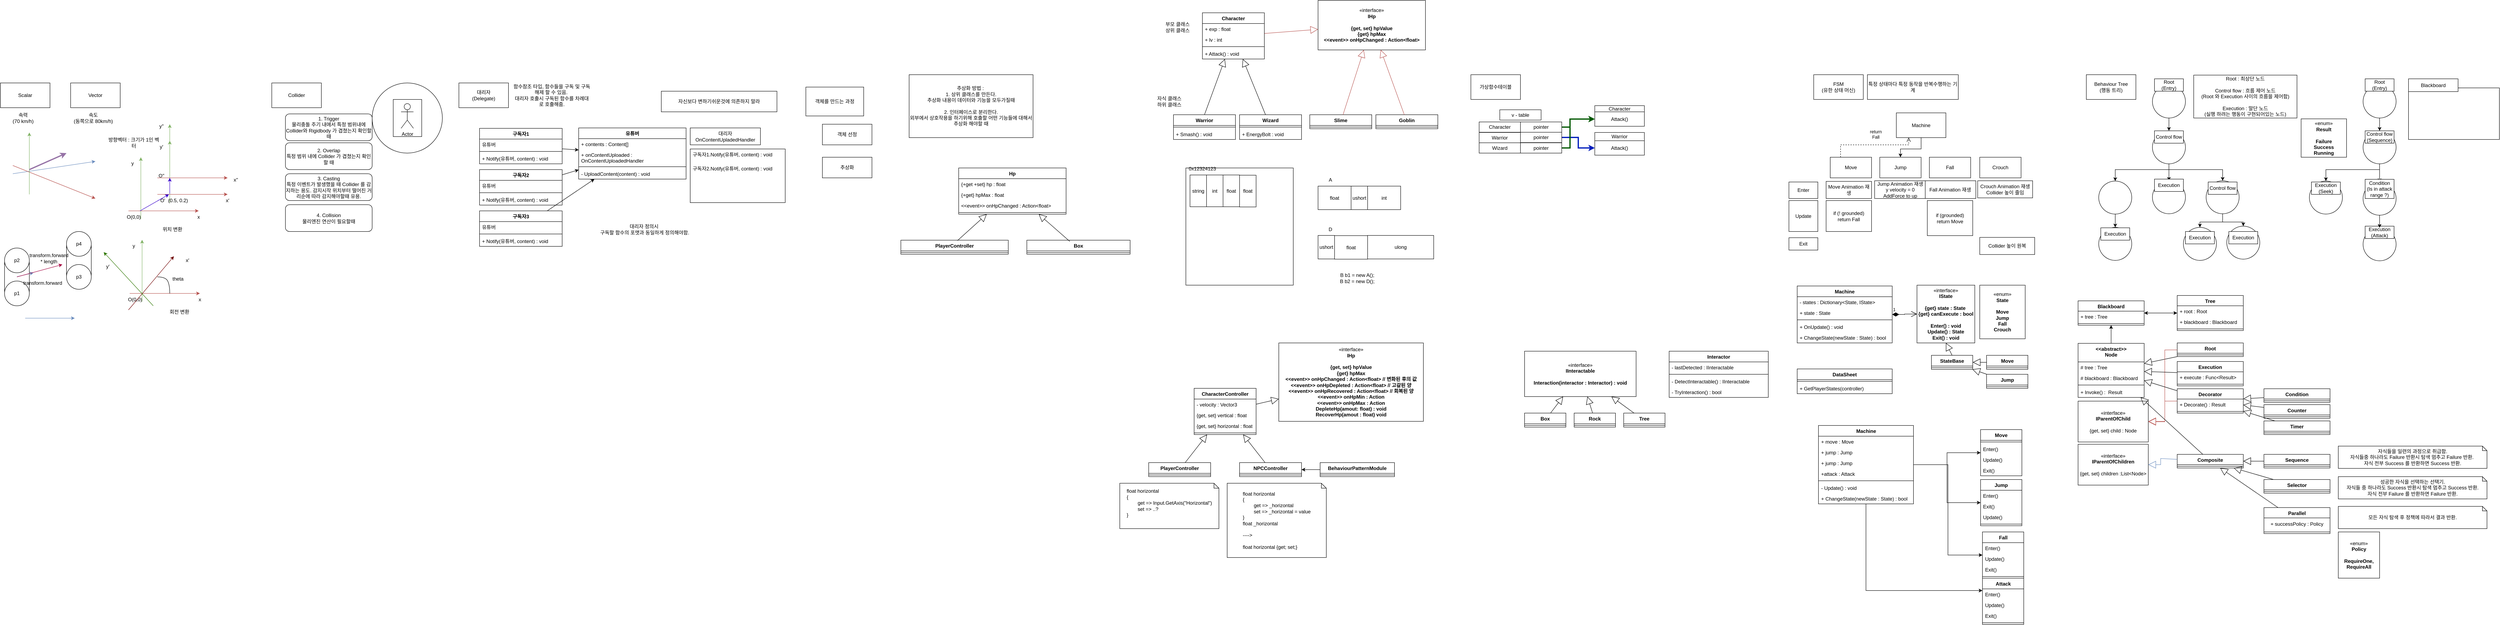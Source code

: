 <mxfile version="22.1.18" type="device">
  <diagram id="C5RBs43oDa-KdzZeNtuy" name="Page-1">
    <mxGraphModel dx="819" dy="1721" grid="1" gridSize="10" guides="1" tooltips="1" connect="1" arrows="1" fold="1" page="1" pageScale="1" pageWidth="827" pageHeight="1169" math="0" shadow="0">
      <root>
        <mxCell id="WIyWlLk6GJQsqaUBKTNV-0" />
        <mxCell id="WIyWlLk6GJQsqaUBKTNV-1" parent="WIyWlLk6GJQsqaUBKTNV-0" />
        <mxCell id="uws5rtHumx_mVDU6YS2Q-72" value="" style="ellipse;whiteSpace=wrap;html=1;aspect=fixed;" parent="WIyWlLk6GJQsqaUBKTNV-1" vertex="1">
          <mxGeometry x="1070" y="30" width="170" height="170" as="geometry" />
        </mxCell>
        <mxCell id="uws5rtHumx_mVDU6YS2Q-73" value="" style="rounded=0;whiteSpace=wrap;html=1;" parent="WIyWlLk6GJQsqaUBKTNV-1" vertex="1">
          <mxGeometry x="1121" y="70" width="69" height="90" as="geometry" />
        </mxCell>
        <mxCell id="uws5rtHumx_mVDU6YS2Q-0" value="Scalar" style="rounded=0;whiteSpace=wrap;html=1;" parent="WIyWlLk6GJQsqaUBKTNV-1" vertex="1">
          <mxGeometry x="170" y="30" width="120" height="60" as="geometry" />
        </mxCell>
        <mxCell id="uws5rtHumx_mVDU6YS2Q-1" value="Vector" style="rounded=0;whiteSpace=wrap;html=1;" parent="WIyWlLk6GJQsqaUBKTNV-1" vertex="1">
          <mxGeometry x="340" y="30" width="120" height="60" as="geometry" />
        </mxCell>
        <mxCell id="uws5rtHumx_mVDU6YS2Q-2" value="속력&lt;br&gt;(70 km/h)" style="text;html=1;strokeColor=none;fillColor=none;align=center;verticalAlign=middle;whiteSpace=wrap;rounded=0;" parent="WIyWlLk6GJQsqaUBKTNV-1" vertex="1">
          <mxGeometry x="170" y="100" width="110" height="30" as="geometry" />
        </mxCell>
        <mxCell id="uws5rtHumx_mVDU6YS2Q-3" value="속도&lt;br&gt;(동쪽으로 80km/h)" style="text;html=1;strokeColor=none;fillColor=none;align=center;verticalAlign=middle;whiteSpace=wrap;rounded=0;" parent="WIyWlLk6GJQsqaUBKTNV-1" vertex="1">
          <mxGeometry x="340" y="100" width="110" height="30" as="geometry" />
        </mxCell>
        <mxCell id="uws5rtHumx_mVDU6YS2Q-4" value="" style="endArrow=classic;html=1;rounded=0;fillColor=#dae8fc;strokeColor=#6c8ebf;" parent="WIyWlLk6GJQsqaUBKTNV-1" edge="1">
          <mxGeometry width="50" height="50" relative="1" as="geometry">
            <mxPoint x="200" y="250" as="sourcePoint" />
            <mxPoint x="400" y="220" as="targetPoint" />
          </mxGeometry>
        </mxCell>
        <mxCell id="uws5rtHumx_mVDU6YS2Q-5" value="" style="endArrow=classic;html=1;rounded=0;fillColor=#f8cecc;strokeColor=#b85450;" parent="WIyWlLk6GJQsqaUBKTNV-1" edge="1">
          <mxGeometry width="50" height="50" relative="1" as="geometry">
            <mxPoint x="200" y="230" as="sourcePoint" />
            <mxPoint x="400" y="310" as="targetPoint" />
          </mxGeometry>
        </mxCell>
        <mxCell id="uws5rtHumx_mVDU6YS2Q-6" value="" style="endArrow=classic;html=1;rounded=0;fillColor=#d5e8d4;strokeColor=#82b366;" parent="WIyWlLk6GJQsqaUBKTNV-1" edge="1">
          <mxGeometry width="50" height="50" relative="1" as="geometry">
            <mxPoint x="240" y="300" as="sourcePoint" />
            <mxPoint x="240" y="150" as="targetPoint" />
          </mxGeometry>
        </mxCell>
        <mxCell id="uws5rtHumx_mVDU6YS2Q-7" value="" style="endArrow=classic;html=1;rounded=0;fillColor=#e1d5e7;strokeColor=#9673a6;strokeWidth=3;" parent="WIyWlLk6GJQsqaUBKTNV-1" edge="1">
          <mxGeometry width="50" height="50" relative="1" as="geometry">
            <mxPoint x="240" y="240" as="sourcePoint" />
            <mxPoint x="330" y="200" as="targetPoint" />
          </mxGeometry>
        </mxCell>
        <mxCell id="uws5rtHumx_mVDU6YS2Q-9" value="방향벡터 : 크기가 1인 벡터" style="text;html=1;strokeColor=none;fillColor=none;align=center;verticalAlign=middle;whiteSpace=wrap;rounded=0;" parent="WIyWlLk6GJQsqaUBKTNV-1" vertex="1">
          <mxGeometry x="430" y="150" width="126" height="50" as="geometry" />
        </mxCell>
        <mxCell id="uws5rtHumx_mVDU6YS2Q-11" value="" style="shape=cylinder3;whiteSpace=wrap;html=1;boundedLbl=1;backgroundOutline=1;size=15;" parent="WIyWlLk6GJQsqaUBKTNV-1" vertex="1">
          <mxGeometry x="180" y="450" width="60" height="100" as="geometry" />
        </mxCell>
        <mxCell id="uws5rtHumx_mVDU6YS2Q-13" value="" style="ellipse;whiteSpace=wrap;html=1;aspect=fixed;" parent="WIyWlLk6GJQsqaUBKTNV-1" vertex="1">
          <mxGeometry x="180" y="430" width="60" height="60" as="geometry" />
        </mxCell>
        <mxCell id="uws5rtHumx_mVDU6YS2Q-14" value="" style="ellipse;whiteSpace=wrap;html=1;aspect=fixed;" parent="WIyWlLk6GJQsqaUBKTNV-1" vertex="1">
          <mxGeometry x="180" y="510" width="60" height="60" as="geometry" />
        </mxCell>
        <mxCell id="uws5rtHumx_mVDU6YS2Q-15" value="" style="shape=cylinder3;whiteSpace=wrap;html=1;boundedLbl=1;backgroundOutline=1;size=15;" parent="WIyWlLk6GJQsqaUBKTNV-1" vertex="1">
          <mxGeometry x="330" y="410" width="60" height="100" as="geometry" />
        </mxCell>
        <mxCell id="uws5rtHumx_mVDU6YS2Q-16" value="" style="ellipse;whiteSpace=wrap;html=1;aspect=fixed;" parent="WIyWlLk6GJQsqaUBKTNV-1" vertex="1">
          <mxGeometry x="330" y="390" width="60" height="60" as="geometry" />
        </mxCell>
        <mxCell id="uws5rtHumx_mVDU6YS2Q-17" value="" style="ellipse;whiteSpace=wrap;html=1;aspect=fixed;" parent="WIyWlLk6GJQsqaUBKTNV-1" vertex="1">
          <mxGeometry x="330" y="470" width="60" height="60" as="geometry" />
        </mxCell>
        <mxCell id="uws5rtHumx_mVDU6YS2Q-19" value="" style="endArrow=classic;html=1;rounded=0;fillColor=#dae8fc;strokeColor=#6c8ebf;" parent="WIyWlLk6GJQsqaUBKTNV-1" edge="1">
          <mxGeometry width="50" height="50" relative="1" as="geometry">
            <mxPoint x="230" y="600" as="sourcePoint" />
            <mxPoint x="350" y="600" as="targetPoint" />
          </mxGeometry>
        </mxCell>
        <mxCell id="uws5rtHumx_mVDU6YS2Q-20" value="" style="endArrow=classic;html=1;rounded=0;fillColor=#dae8fc;strokeColor=#6c8ebf;" parent="WIyWlLk6GJQsqaUBKTNV-1" edge="1">
          <mxGeometry width="50" height="50" relative="1" as="geometry">
            <mxPoint x="210" y="499.5" as="sourcePoint" />
            <mxPoint x="250" y="490" as="targetPoint" />
          </mxGeometry>
        </mxCell>
        <mxCell id="uws5rtHumx_mVDU6YS2Q-22" value="" style="endArrow=classic;html=1;rounded=0;fillColor=#f8cecc;strokeColor=#b85450;" parent="WIyWlLk6GJQsqaUBKTNV-1" edge="1">
          <mxGeometry width="50" height="50" relative="1" as="geometry">
            <mxPoint x="480" y="340" as="sourcePoint" />
            <mxPoint x="650" y="340" as="targetPoint" />
          </mxGeometry>
        </mxCell>
        <mxCell id="uws5rtHumx_mVDU6YS2Q-23" value="" style="endArrow=classic;html=1;rounded=0;fillColor=#d5e8d4;strokeColor=#82b366;" parent="WIyWlLk6GJQsqaUBKTNV-1" edge="1">
          <mxGeometry width="50" height="50" relative="1" as="geometry">
            <mxPoint x="510" y="360" as="sourcePoint" />
            <mxPoint x="510" y="210" as="targetPoint" />
          </mxGeometry>
        </mxCell>
        <mxCell id="uws5rtHumx_mVDU6YS2Q-24" value="x" style="text;html=1;strokeColor=none;fillColor=none;align=center;verticalAlign=middle;whiteSpace=wrap;rounded=0;" parent="WIyWlLk6GJQsqaUBKTNV-1" vertex="1">
          <mxGeometry x="620" y="340" width="60" height="30" as="geometry" />
        </mxCell>
        <mxCell id="uws5rtHumx_mVDU6YS2Q-25" value="y" style="text;html=1;strokeColor=none;fillColor=none;align=center;verticalAlign=middle;whiteSpace=wrap;rounded=0;" parent="WIyWlLk6GJQsqaUBKTNV-1" vertex="1">
          <mxGeometry x="460" y="210" width="60" height="30" as="geometry" />
        </mxCell>
        <mxCell id="uws5rtHumx_mVDU6YS2Q-26" value="O(0,0)" style="text;html=1;strokeColor=none;fillColor=none;align=center;verticalAlign=middle;whiteSpace=wrap;rounded=0;" parent="WIyWlLk6GJQsqaUBKTNV-1" vertex="1">
          <mxGeometry x="463" y="340" width="60" height="30" as="geometry" />
        </mxCell>
        <mxCell id="uws5rtHumx_mVDU6YS2Q-27" value="" style="endArrow=classic;html=1;rounded=0;fillColor=#f8cecc;strokeColor=#b85450;" parent="WIyWlLk6GJQsqaUBKTNV-1" edge="1">
          <mxGeometry width="50" height="50" relative="1" as="geometry">
            <mxPoint x="550" y="300" as="sourcePoint" />
            <mxPoint x="720" y="300" as="targetPoint" />
          </mxGeometry>
        </mxCell>
        <mxCell id="uws5rtHumx_mVDU6YS2Q-28" value="" style="endArrow=classic;html=1;rounded=0;fillColor=#d5e8d4;strokeColor=#82b366;" parent="WIyWlLk6GJQsqaUBKTNV-1" edge="1">
          <mxGeometry width="50" height="50" relative="1" as="geometry">
            <mxPoint x="580" y="320" as="sourcePoint" />
            <mxPoint x="580" y="170" as="targetPoint" />
          </mxGeometry>
        </mxCell>
        <mxCell id="uws5rtHumx_mVDU6YS2Q-29" value="x&#39;" style="text;html=1;strokeColor=none;fillColor=none;align=center;verticalAlign=middle;whiteSpace=wrap;rounded=0;" parent="WIyWlLk6GJQsqaUBKTNV-1" vertex="1">
          <mxGeometry x="690" y="300" width="60" height="30" as="geometry" />
        </mxCell>
        <mxCell id="uws5rtHumx_mVDU6YS2Q-30" value="y&#39;" style="text;html=1;strokeColor=none;fillColor=none;align=center;verticalAlign=middle;whiteSpace=wrap;rounded=0;" parent="WIyWlLk6GJQsqaUBKTNV-1" vertex="1">
          <mxGeometry x="530" y="170" width="60" height="30" as="geometry" />
        </mxCell>
        <mxCell id="uws5rtHumx_mVDU6YS2Q-31" value="O&#39;" style="text;html=1;strokeColor=none;fillColor=none;align=center;verticalAlign=middle;whiteSpace=wrap;rounded=0;" parent="WIyWlLk6GJQsqaUBKTNV-1" vertex="1">
          <mxGeometry x="533" y="300" width="60" height="30" as="geometry" />
        </mxCell>
        <mxCell id="uws5rtHumx_mVDU6YS2Q-32" value="" style="endArrow=classic;html=1;rounded=0;exitX=0.75;exitY=0;exitDx=0;exitDy=0;entryX=0.75;entryY=0;entryDx=0;entryDy=0;fillColor=#6a00ff;strokeColor=#3700CC;" parent="WIyWlLk6GJQsqaUBKTNV-1" source="uws5rtHumx_mVDU6YS2Q-26" target="uws5rtHumx_mVDU6YS2Q-31" edge="1">
          <mxGeometry width="50" height="50" relative="1" as="geometry">
            <mxPoint x="570" y="340" as="sourcePoint" />
            <mxPoint x="620" y="290" as="targetPoint" />
          </mxGeometry>
        </mxCell>
        <mxCell id="uws5rtHumx_mVDU6YS2Q-33" value="위치 변환" style="text;html=1;strokeColor=none;fillColor=none;align=center;verticalAlign=middle;whiteSpace=wrap;rounded=0;" parent="WIyWlLk6GJQsqaUBKTNV-1" vertex="1">
          <mxGeometry x="523" y="370" width="127" height="30" as="geometry" />
        </mxCell>
        <mxCell id="uws5rtHumx_mVDU6YS2Q-34" value="(0.5, 0.2)" style="text;html=1;strokeColor=none;fillColor=none;align=center;verticalAlign=middle;whiteSpace=wrap;rounded=0;" parent="WIyWlLk6GJQsqaUBKTNV-1" vertex="1">
          <mxGeometry x="570" y="300" width="60" height="30" as="geometry" />
        </mxCell>
        <mxCell id="uws5rtHumx_mVDU6YS2Q-35" value="" style="endArrow=classic;html=1;rounded=0;fillColor=#f8cecc;strokeColor=#b85450;" parent="WIyWlLk6GJQsqaUBKTNV-1" edge="1">
          <mxGeometry width="50" height="50" relative="1" as="geometry">
            <mxPoint x="550" y="260" as="sourcePoint" />
            <mxPoint x="720" y="260" as="targetPoint" />
          </mxGeometry>
        </mxCell>
        <mxCell id="uws5rtHumx_mVDU6YS2Q-36" value="" style="endArrow=classic;html=1;rounded=0;fillColor=#d5e8d4;strokeColor=#82b366;" parent="WIyWlLk6GJQsqaUBKTNV-1" edge="1">
          <mxGeometry width="50" height="50" relative="1" as="geometry">
            <mxPoint x="580" y="280" as="sourcePoint" />
            <mxPoint x="580" y="130" as="targetPoint" />
          </mxGeometry>
        </mxCell>
        <mxCell id="uws5rtHumx_mVDU6YS2Q-37" value="y&#39;&#39;" style="text;html=1;strokeColor=none;fillColor=none;align=center;verticalAlign=middle;whiteSpace=wrap;rounded=0;" parent="WIyWlLk6GJQsqaUBKTNV-1" vertex="1">
          <mxGeometry x="530" y="120" width="60" height="30" as="geometry" />
        </mxCell>
        <mxCell id="uws5rtHumx_mVDU6YS2Q-38" value="x&#39;&#39;" style="text;html=1;strokeColor=none;fillColor=none;align=center;verticalAlign=middle;whiteSpace=wrap;rounded=0;" parent="WIyWlLk6GJQsqaUBKTNV-1" vertex="1">
          <mxGeometry x="710" y="250" width="60" height="30" as="geometry" />
        </mxCell>
        <mxCell id="uws5rtHumx_mVDU6YS2Q-40" value="O&#39;&#39;" style="text;html=1;strokeColor=none;fillColor=none;align=center;verticalAlign=middle;whiteSpace=wrap;rounded=0;" parent="WIyWlLk6GJQsqaUBKTNV-1" vertex="1">
          <mxGeometry x="530" y="240" width="60" height="30" as="geometry" />
        </mxCell>
        <mxCell id="uws5rtHumx_mVDU6YS2Q-41" value="" style="endArrow=classic;html=1;rounded=0;exitX=0.167;exitY=-0.056;exitDx=0;exitDy=0;fillColor=#6a00ff;strokeColor=#3700CC;exitPerimeter=0;" parent="WIyWlLk6GJQsqaUBKTNV-1" source="uws5rtHumx_mVDU6YS2Q-34" edge="1">
          <mxGeometry width="50" height="50" relative="1" as="geometry">
            <mxPoint x="518" y="350" as="sourcePoint" />
            <mxPoint x="580" y="260" as="targetPoint" />
          </mxGeometry>
        </mxCell>
        <mxCell id="uws5rtHumx_mVDU6YS2Q-42" value="" style="endArrow=classic;html=1;rounded=0;fillColor=#f8cecc;strokeColor=#b85450;" parent="WIyWlLk6GJQsqaUBKTNV-1" edge="1">
          <mxGeometry width="50" height="50" relative="1" as="geometry">
            <mxPoint x="483" y="540" as="sourcePoint" />
            <mxPoint x="653" y="540" as="targetPoint" />
          </mxGeometry>
        </mxCell>
        <mxCell id="uws5rtHumx_mVDU6YS2Q-43" value="" style="endArrow=classic;html=1;rounded=0;fillColor=#d5e8d4;strokeColor=#82b366;" parent="WIyWlLk6GJQsqaUBKTNV-1" edge="1">
          <mxGeometry width="50" height="50" relative="1" as="geometry">
            <mxPoint x="513" y="560" as="sourcePoint" />
            <mxPoint x="513" y="410" as="targetPoint" />
          </mxGeometry>
        </mxCell>
        <mxCell id="uws5rtHumx_mVDU6YS2Q-44" value="x" style="text;html=1;strokeColor=none;fillColor=none;align=center;verticalAlign=middle;whiteSpace=wrap;rounded=0;" parent="WIyWlLk6GJQsqaUBKTNV-1" vertex="1">
          <mxGeometry x="623" y="540" width="60" height="30" as="geometry" />
        </mxCell>
        <mxCell id="uws5rtHumx_mVDU6YS2Q-45" value="y" style="text;html=1;strokeColor=none;fillColor=none;align=center;verticalAlign=middle;whiteSpace=wrap;rounded=0;" parent="WIyWlLk6GJQsqaUBKTNV-1" vertex="1">
          <mxGeometry x="463" y="410" width="60" height="30" as="geometry" />
        </mxCell>
        <mxCell id="uws5rtHumx_mVDU6YS2Q-46" value="O(0,0)" style="text;html=1;strokeColor=none;fillColor=none;align=center;verticalAlign=middle;whiteSpace=wrap;rounded=0;" parent="WIyWlLk6GJQsqaUBKTNV-1" vertex="1">
          <mxGeometry x="466" y="540" width="60" height="30" as="geometry" />
        </mxCell>
        <mxCell id="uws5rtHumx_mVDU6YS2Q-47" value="" style="endArrow=classic;html=1;rounded=0;fillColor=#a20025;strokeColor=#6F0000;" parent="WIyWlLk6GJQsqaUBKTNV-1" edge="1">
          <mxGeometry width="50" height="50" relative="1" as="geometry">
            <mxPoint x="480" y="580" as="sourcePoint" />
            <mxPoint x="590" y="450" as="targetPoint" />
          </mxGeometry>
        </mxCell>
        <mxCell id="uws5rtHumx_mVDU6YS2Q-48" value="" style="endArrow=classic;html=1;rounded=0;fillColor=#60a917;strokeColor=#2D7600;" parent="WIyWlLk6GJQsqaUBKTNV-1" edge="1">
          <mxGeometry width="50" height="50" relative="1" as="geometry">
            <mxPoint x="540" y="570" as="sourcePoint" />
            <mxPoint x="420" y="440" as="targetPoint" />
          </mxGeometry>
        </mxCell>
        <mxCell id="uws5rtHumx_mVDU6YS2Q-49" value="" style="curved=1;endArrow=none;html=1;rounded=0;endFill=0;" parent="WIyWlLk6GJQsqaUBKTNV-1" edge="1">
          <mxGeometry width="50" height="50" relative="1" as="geometry">
            <mxPoint x="580" y="540" as="sourcePoint" />
            <mxPoint x="550" y="500" as="targetPoint" />
            <Array as="points">
              <mxPoint x="580" y="520" />
              <mxPoint x="570" y="500" />
            </Array>
          </mxGeometry>
        </mxCell>
        <mxCell id="uws5rtHumx_mVDU6YS2Q-50" value="theta" style="text;html=1;strokeColor=none;fillColor=none;align=center;verticalAlign=middle;whiteSpace=wrap;rounded=0;" parent="WIyWlLk6GJQsqaUBKTNV-1" vertex="1">
          <mxGeometry x="570" y="490" width="60" height="30" as="geometry" />
        </mxCell>
        <mxCell id="uws5rtHumx_mVDU6YS2Q-51" value="x&#39;" style="text;html=1;strokeColor=none;fillColor=none;align=center;verticalAlign=middle;whiteSpace=wrap;rounded=0;" parent="WIyWlLk6GJQsqaUBKTNV-1" vertex="1">
          <mxGeometry x="593" y="445" width="60" height="30" as="geometry" />
        </mxCell>
        <mxCell id="uws5rtHumx_mVDU6YS2Q-52" value="y&#39;" style="text;html=1;strokeColor=none;fillColor=none;align=center;verticalAlign=middle;whiteSpace=wrap;rounded=0;" parent="WIyWlLk6GJQsqaUBKTNV-1" vertex="1">
          <mxGeometry x="400" y="460" width="60" height="30" as="geometry" />
        </mxCell>
        <mxCell id="uws5rtHumx_mVDU6YS2Q-53" value="회전 변환" style="text;html=1;strokeColor=none;fillColor=none;align=center;verticalAlign=middle;whiteSpace=wrap;rounded=0;" parent="WIyWlLk6GJQsqaUBKTNV-1" vertex="1">
          <mxGeometry x="540" y="570" width="127" height="30" as="geometry" />
        </mxCell>
        <mxCell id="uws5rtHumx_mVDU6YS2Q-55" value="p1" style="text;html=1;strokeColor=none;fillColor=none;align=center;verticalAlign=middle;whiteSpace=wrap;rounded=0;" parent="WIyWlLk6GJQsqaUBKTNV-1" vertex="1">
          <mxGeometry x="195" y="525" width="30" height="30" as="geometry" />
        </mxCell>
        <mxCell id="uws5rtHumx_mVDU6YS2Q-56" value="p2" style="text;html=1;strokeColor=none;fillColor=none;align=center;verticalAlign=middle;whiteSpace=wrap;rounded=0;" parent="WIyWlLk6GJQsqaUBKTNV-1" vertex="1">
          <mxGeometry x="195" y="445" width="30" height="30" as="geometry" />
        </mxCell>
        <mxCell id="uws5rtHumx_mVDU6YS2Q-57" value="p3" style="text;html=1;strokeColor=none;fillColor=none;align=center;verticalAlign=middle;whiteSpace=wrap;rounded=0;" parent="WIyWlLk6GJQsqaUBKTNV-1" vertex="1">
          <mxGeometry x="345" y="485" width="30" height="30" as="geometry" />
        </mxCell>
        <mxCell id="uws5rtHumx_mVDU6YS2Q-58" value="p4" style="text;html=1;strokeColor=none;fillColor=none;align=center;verticalAlign=middle;whiteSpace=wrap;rounded=0;" parent="WIyWlLk6GJQsqaUBKTNV-1" vertex="1">
          <mxGeometry x="345" y="405" width="30" height="30" as="geometry" />
        </mxCell>
        <mxCell id="uws5rtHumx_mVDU6YS2Q-59" value="transform.forward" style="text;html=1;strokeColor=none;fillColor=none;align=center;verticalAlign=middle;whiteSpace=wrap;rounded=0;" parent="WIyWlLk6GJQsqaUBKTNV-1" vertex="1">
          <mxGeometry x="225" y="500" width="95" height="30" as="geometry" />
        </mxCell>
        <mxCell id="uws5rtHumx_mVDU6YS2Q-61" value="" style="endArrow=classic;html=1;rounded=0;fillColor=#d80073;strokeColor=#A50040;" parent="WIyWlLk6GJQsqaUBKTNV-1" edge="1">
          <mxGeometry width="50" height="50" relative="1" as="geometry">
            <mxPoint x="210" y="500" as="sourcePoint" />
            <mxPoint x="320" y="470" as="targetPoint" />
          </mxGeometry>
        </mxCell>
        <mxCell id="uws5rtHumx_mVDU6YS2Q-62" value="transform.forward&lt;br&gt;* length" style="text;html=1;strokeColor=none;fillColor=none;align=center;verticalAlign=middle;whiteSpace=wrap;rounded=0;" parent="WIyWlLk6GJQsqaUBKTNV-1" vertex="1">
          <mxGeometry x="240" y="440" width="95" height="30" as="geometry" />
        </mxCell>
        <mxCell id="uws5rtHumx_mVDU6YS2Q-63" value="Collider" style="rounded=0;whiteSpace=wrap;html=1;" parent="WIyWlLk6GJQsqaUBKTNV-1" vertex="1">
          <mxGeometry x="827" y="30" width="120" height="60" as="geometry" />
        </mxCell>
        <mxCell id="uws5rtHumx_mVDU6YS2Q-66" value="1. Trigger&lt;br&gt;물리충돌 주기 내에서 특정 범위내에 Collider와 Rigidbody 가 겹쳤는지 확인할 때" style="rounded=1;whiteSpace=wrap;html=1;" parent="WIyWlLk6GJQsqaUBKTNV-1" vertex="1">
          <mxGeometry x="860" y="105" width="210" height="65" as="geometry" />
        </mxCell>
        <mxCell id="uws5rtHumx_mVDU6YS2Q-67" value="2. Overlap&lt;br&gt;특정 범위 내에 Collider 가 겹쳤는지 확인할 때" style="rounded=1;whiteSpace=wrap;html=1;" parent="WIyWlLk6GJQsqaUBKTNV-1" vertex="1">
          <mxGeometry x="860" y="175" width="210" height="65" as="geometry" />
        </mxCell>
        <mxCell id="uws5rtHumx_mVDU6YS2Q-68" value="3. Casting&lt;br&gt;특정 이벤트가 발생했을 때 Collider 를 감지하는 용도. 감지시작 위치부터 떨어진 거리순에 따라 감지해야할때 유용." style="rounded=1;whiteSpace=wrap;html=1;" parent="WIyWlLk6GJQsqaUBKTNV-1" vertex="1">
          <mxGeometry x="860" y="250" width="210" height="65" as="geometry" />
        </mxCell>
        <mxCell id="uws5rtHumx_mVDU6YS2Q-69" value="4. Collision&lt;br&gt;물리엔진 연산이 필요할때" style="rounded=1;whiteSpace=wrap;html=1;" parent="WIyWlLk6GJQsqaUBKTNV-1" vertex="1">
          <mxGeometry x="860" y="325" width="210" height="65" as="geometry" />
        </mxCell>
        <mxCell id="uws5rtHumx_mVDU6YS2Q-71" value="Actor" style="shape=umlActor;verticalLabelPosition=bottom;verticalAlign=top;html=1;outlineConnect=0;" parent="WIyWlLk6GJQsqaUBKTNV-1" vertex="1">
          <mxGeometry x="1140" y="80" width="30" height="60" as="geometry" />
        </mxCell>
        <mxCell id="00Jc6bNBCjixQcdCipXm-0" value="대리자&lt;br&gt;(Delegate)" style="rounded=0;whiteSpace=wrap;html=1;" parent="WIyWlLk6GJQsqaUBKTNV-1" vertex="1">
          <mxGeometry x="1280" y="30" width="120" height="60" as="geometry" />
        </mxCell>
        <mxCell id="00Jc6bNBCjixQcdCipXm-1" value="유튜버" style="swimlane;fontStyle=1;align=center;verticalAlign=top;childLayout=stackLayout;horizontal=1;startSize=26;horizontalStack=0;resizeParent=1;resizeParentMax=0;resizeLast=0;collapsible=1;marginBottom=0;whiteSpace=wrap;html=1;" parent="WIyWlLk6GJQsqaUBKTNV-1" vertex="1">
          <mxGeometry x="1570" y="139" width="260" height="124" as="geometry" />
        </mxCell>
        <mxCell id="00Jc6bNBCjixQcdCipXm-2" value="+ contents : Content[]" style="text;strokeColor=none;fillColor=none;align=left;verticalAlign=top;spacingLeft=4;spacingRight=4;overflow=hidden;rotatable=0;points=[[0,0.5],[1,0.5]];portConstraint=eastwest;whiteSpace=wrap;html=1;" parent="00Jc6bNBCjixQcdCipXm-1" vertex="1">
          <mxGeometry y="26" width="260" height="26" as="geometry" />
        </mxCell>
        <mxCell id="00Jc6bNBCjixQcdCipXm-22" value="+ onContentUploaded : OnContentUploadedHandler" style="text;strokeColor=none;fillColor=none;align=left;verticalAlign=top;spacingLeft=4;spacingRight=4;overflow=hidden;rotatable=0;points=[[0,0.5],[1,0.5]];portConstraint=eastwest;whiteSpace=wrap;html=1;" parent="00Jc6bNBCjixQcdCipXm-1" vertex="1">
          <mxGeometry y="52" width="260" height="38" as="geometry" />
        </mxCell>
        <mxCell id="00Jc6bNBCjixQcdCipXm-3" value="" style="line;strokeWidth=1;fillColor=none;align=left;verticalAlign=middle;spacingTop=-1;spacingLeft=3;spacingRight=3;rotatable=0;labelPosition=right;points=[];portConstraint=eastwest;strokeColor=inherit;" parent="00Jc6bNBCjixQcdCipXm-1" vertex="1">
          <mxGeometry y="90" width="260" height="8" as="geometry" />
        </mxCell>
        <mxCell id="00Jc6bNBCjixQcdCipXm-4" value="- UploadContent(content) : void" style="text;strokeColor=none;fillColor=none;align=left;verticalAlign=top;spacingLeft=4;spacingRight=4;overflow=hidden;rotatable=0;points=[[0,0.5],[1,0.5]];portConstraint=eastwest;whiteSpace=wrap;html=1;" parent="00Jc6bNBCjixQcdCipXm-1" vertex="1">
          <mxGeometry y="98" width="260" height="26" as="geometry" />
        </mxCell>
        <mxCell id="00Jc6bNBCjixQcdCipXm-5" value="구독자1" style="swimlane;fontStyle=1;align=center;verticalAlign=top;childLayout=stackLayout;horizontal=1;startSize=26;horizontalStack=0;resizeParent=1;resizeParentMax=0;resizeLast=0;collapsible=1;marginBottom=0;whiteSpace=wrap;html=1;" parent="WIyWlLk6GJQsqaUBKTNV-1" vertex="1">
          <mxGeometry x="1330" y="140" width="200" height="86" as="geometry" />
        </mxCell>
        <mxCell id="00Jc6bNBCjixQcdCipXm-17" value="유튜버" style="text;strokeColor=none;fillColor=none;align=left;verticalAlign=top;spacingLeft=4;spacingRight=4;overflow=hidden;rotatable=0;points=[[0,0.5],[1,0.5]];portConstraint=eastwest;whiteSpace=wrap;html=1;" parent="00Jc6bNBCjixQcdCipXm-5" vertex="1">
          <mxGeometry y="26" width="200" height="26" as="geometry" />
        </mxCell>
        <mxCell id="00Jc6bNBCjixQcdCipXm-7" value="" style="line;strokeWidth=1;fillColor=none;align=left;verticalAlign=middle;spacingTop=-1;spacingLeft=3;spacingRight=3;rotatable=0;labelPosition=right;points=[];portConstraint=eastwest;strokeColor=inherit;" parent="00Jc6bNBCjixQcdCipXm-5" vertex="1">
          <mxGeometry y="52" width="200" height="8" as="geometry" />
        </mxCell>
        <mxCell id="00Jc6bNBCjixQcdCipXm-9" value="+ Notify(유튜버, content) : void" style="text;strokeColor=none;fillColor=none;align=left;verticalAlign=top;spacingLeft=4;spacingRight=4;overflow=hidden;rotatable=0;points=[[0,0.5],[1,0.5]];portConstraint=eastwest;whiteSpace=wrap;html=1;" parent="00Jc6bNBCjixQcdCipXm-5" vertex="1">
          <mxGeometry y="60" width="200" height="26" as="geometry" />
        </mxCell>
        <mxCell id="00Jc6bNBCjixQcdCipXm-11" value="구독자2" style="swimlane;fontStyle=1;align=center;verticalAlign=top;childLayout=stackLayout;horizontal=1;startSize=26;horizontalStack=0;resizeParent=1;resizeParentMax=0;resizeLast=0;collapsible=1;marginBottom=0;whiteSpace=wrap;html=1;" parent="WIyWlLk6GJQsqaUBKTNV-1" vertex="1">
          <mxGeometry x="1330" y="240" width="200" height="86" as="geometry" />
        </mxCell>
        <mxCell id="00Jc6bNBCjixQcdCipXm-18" value="유튜버" style="text;strokeColor=none;fillColor=none;align=left;verticalAlign=top;spacingLeft=4;spacingRight=4;overflow=hidden;rotatable=0;points=[[0,0.5],[1,0.5]];portConstraint=eastwest;whiteSpace=wrap;html=1;" parent="00Jc6bNBCjixQcdCipXm-11" vertex="1">
          <mxGeometry y="26" width="200" height="26" as="geometry" />
        </mxCell>
        <mxCell id="00Jc6bNBCjixQcdCipXm-12" value="" style="line;strokeWidth=1;fillColor=none;align=left;verticalAlign=middle;spacingTop=-1;spacingLeft=3;spacingRight=3;rotatable=0;labelPosition=right;points=[];portConstraint=eastwest;strokeColor=inherit;" parent="00Jc6bNBCjixQcdCipXm-11" vertex="1">
          <mxGeometry y="52" width="200" height="8" as="geometry" />
        </mxCell>
        <mxCell id="00Jc6bNBCjixQcdCipXm-13" value="+ Notify(유튜버, content) : void" style="text;strokeColor=none;fillColor=none;align=left;verticalAlign=top;spacingLeft=4;spacingRight=4;overflow=hidden;rotatable=0;points=[[0,0.5],[1,0.5]];portConstraint=eastwest;whiteSpace=wrap;html=1;" parent="00Jc6bNBCjixQcdCipXm-11" vertex="1">
          <mxGeometry y="60" width="200" height="26" as="geometry" />
        </mxCell>
        <mxCell id="00Jc6bNBCjixQcdCipXm-15" value="자신보다 변하기쉬운것에 의존하지 말라" style="rounded=0;whiteSpace=wrap;html=1;" parent="WIyWlLk6GJQsqaUBKTNV-1" vertex="1">
          <mxGeometry x="1770" y="50" width="280" height="50" as="geometry" />
        </mxCell>
        <mxCell id="00Jc6bNBCjixQcdCipXm-16" value="대리자&lt;br&gt;OnContentUpladedHandler" style="rounded=0;whiteSpace=wrap;html=1;" parent="WIyWlLk6GJQsqaUBKTNV-1" vertex="1">
          <mxGeometry x="1840" y="139" width="170" height="41" as="geometry" />
        </mxCell>
        <mxCell id="00Jc6bNBCjixQcdCipXm-19" value="" style="rounded=0;whiteSpace=wrap;html=1;" parent="WIyWlLk6GJQsqaUBKTNV-1" vertex="1">
          <mxGeometry x="1840" y="190" width="230" height="130" as="geometry" />
        </mxCell>
        <mxCell id="00Jc6bNBCjixQcdCipXm-20" value="구독자1.Notify(유튜버, content) : void" style="text;strokeColor=none;fillColor=none;align=left;verticalAlign=top;spacingLeft=4;spacingRight=4;overflow=hidden;rotatable=0;points=[[0,0.5],[1,0.5]];portConstraint=eastwest;whiteSpace=wrap;html=1;" parent="WIyWlLk6GJQsqaUBKTNV-1" vertex="1">
          <mxGeometry x="1840" y="190" width="220" height="26" as="geometry" />
        </mxCell>
        <mxCell id="00Jc6bNBCjixQcdCipXm-21" value="구독자2.Notify(유튜버, content) : void" style="text;strokeColor=none;fillColor=none;align=left;verticalAlign=top;spacingLeft=4;spacingRight=4;overflow=hidden;rotatable=0;points=[[0,0.5],[1,0.5]];portConstraint=eastwest;whiteSpace=wrap;html=1;" parent="WIyWlLk6GJQsqaUBKTNV-1" vertex="1">
          <mxGeometry x="1840" y="224" width="220" height="26" as="geometry" />
        </mxCell>
        <mxCell id="00Jc6bNBCjixQcdCipXm-23" value="함수참조 타입, 함수들을 구독 및 구독해제 할 수 있음.&amp;nbsp;&lt;br&gt;대리자 호출시 구독된 함수를 차례대로 호출해줌." style="text;html=1;strokeColor=none;fillColor=none;align=center;verticalAlign=middle;whiteSpace=wrap;rounded=0;" parent="WIyWlLk6GJQsqaUBKTNV-1" vertex="1">
          <mxGeometry x="1410" y="30" width="190" height="60" as="geometry" />
        </mxCell>
        <mxCell id="00Jc6bNBCjixQcdCipXm-24" value="대리자 정의시&amp;nbsp;&lt;br&gt;구독할 함수의 포맷과 동일하게 정의해야함." style="text;html=1;strokeColor=none;fillColor=none;align=center;verticalAlign=middle;whiteSpace=wrap;rounded=0;" parent="WIyWlLk6GJQsqaUBKTNV-1" vertex="1">
          <mxGeometry x="1570" y="355" width="320" height="60" as="geometry" />
        </mxCell>
        <mxCell id="00Jc6bNBCjixQcdCipXm-25" value="구독자3" style="swimlane;fontStyle=1;align=center;verticalAlign=top;childLayout=stackLayout;horizontal=1;startSize=26;horizontalStack=0;resizeParent=1;resizeParentMax=0;resizeLast=0;collapsible=1;marginBottom=0;whiteSpace=wrap;html=1;" parent="WIyWlLk6GJQsqaUBKTNV-1" vertex="1">
          <mxGeometry x="1330" y="340" width="200" height="86" as="geometry" />
        </mxCell>
        <mxCell id="00Jc6bNBCjixQcdCipXm-26" value="유튜버" style="text;strokeColor=none;fillColor=none;align=left;verticalAlign=top;spacingLeft=4;spacingRight=4;overflow=hidden;rotatable=0;points=[[0,0.5],[1,0.5]];portConstraint=eastwest;whiteSpace=wrap;html=1;" parent="00Jc6bNBCjixQcdCipXm-25" vertex="1">
          <mxGeometry y="26" width="200" height="26" as="geometry" />
        </mxCell>
        <mxCell id="00Jc6bNBCjixQcdCipXm-27" value="" style="line;strokeWidth=1;fillColor=none;align=left;verticalAlign=middle;spacingTop=-1;spacingLeft=3;spacingRight=3;rotatable=0;labelPosition=right;points=[];portConstraint=eastwest;strokeColor=inherit;" parent="00Jc6bNBCjixQcdCipXm-25" vertex="1">
          <mxGeometry y="52" width="200" height="8" as="geometry" />
        </mxCell>
        <mxCell id="00Jc6bNBCjixQcdCipXm-28" value="+ Notify(유튜버, content) : void" style="text;strokeColor=none;fillColor=none;align=left;verticalAlign=top;spacingLeft=4;spacingRight=4;overflow=hidden;rotatable=0;points=[[0,0.5],[1,0.5]];portConstraint=eastwest;whiteSpace=wrap;html=1;" parent="00Jc6bNBCjixQcdCipXm-25" vertex="1">
          <mxGeometry y="60" width="200" height="26" as="geometry" />
        </mxCell>
        <mxCell id="00Jc6bNBCjixQcdCipXm-30" value="객체를 만드는 과정" style="rounded=0;whiteSpace=wrap;html=1;" parent="WIyWlLk6GJQsqaUBKTNV-1" vertex="1">
          <mxGeometry x="2120" y="40" width="140" height="70" as="geometry" />
        </mxCell>
        <mxCell id="00Jc6bNBCjixQcdCipXm-31" value="객체 선정" style="rounded=0;whiteSpace=wrap;html=1;" parent="WIyWlLk6GJQsqaUBKTNV-1" vertex="1">
          <mxGeometry x="2160" y="130" width="120" height="50" as="geometry" />
        </mxCell>
        <mxCell id="00Jc6bNBCjixQcdCipXm-32" value="추상화" style="rounded=0;whiteSpace=wrap;html=1;" parent="WIyWlLk6GJQsqaUBKTNV-1" vertex="1">
          <mxGeometry x="2160" y="210" width="120" height="50" as="geometry" />
        </mxCell>
        <mxCell id="00Jc6bNBCjixQcdCipXm-33" value="PlayerController" style="swimlane;fontStyle=1;align=center;verticalAlign=top;childLayout=stackLayout;horizontal=1;startSize=26;horizontalStack=0;resizeParent=1;resizeParentMax=0;resizeLast=0;collapsible=1;marginBottom=0;whiteSpace=wrap;html=1;" parent="WIyWlLk6GJQsqaUBKTNV-1" vertex="1">
          <mxGeometry x="2350" y="411" width="260" height="34" as="geometry" />
        </mxCell>
        <mxCell id="00Jc6bNBCjixQcdCipXm-35" value="" style="line;strokeWidth=1;fillColor=none;align=left;verticalAlign=middle;spacingTop=-1;spacingLeft=3;spacingRight=3;rotatable=0;labelPosition=right;points=[];portConstraint=eastwest;strokeColor=inherit;" parent="00Jc6bNBCjixQcdCipXm-33" vertex="1">
          <mxGeometry y="26" width="260" height="8" as="geometry" />
        </mxCell>
        <mxCell id="00Jc6bNBCjixQcdCipXm-37" value="Box" style="swimlane;fontStyle=1;align=center;verticalAlign=top;childLayout=stackLayout;horizontal=1;startSize=26;horizontalStack=0;resizeParent=1;resizeParentMax=0;resizeLast=0;collapsible=1;marginBottom=0;whiteSpace=wrap;html=1;" parent="WIyWlLk6GJQsqaUBKTNV-1" vertex="1">
          <mxGeometry x="2655" y="411" width="250" height="34" as="geometry" />
        </mxCell>
        <mxCell id="00Jc6bNBCjixQcdCipXm-48" value="" style="line;strokeWidth=1;fillColor=none;align=left;verticalAlign=middle;spacingTop=-1;spacingLeft=3;spacingRight=3;rotatable=0;labelPosition=right;points=[];portConstraint=eastwest;strokeColor=inherit;" parent="00Jc6bNBCjixQcdCipXm-37" vertex="1">
          <mxGeometry y="26" width="250" height="8" as="geometry" />
        </mxCell>
        <mxCell id="00Jc6bNBCjixQcdCipXm-49" value="Hp" style="swimlane;fontStyle=1;align=center;verticalAlign=top;childLayout=stackLayout;horizontal=1;startSize=26;horizontalStack=0;resizeParent=1;resizeParentMax=0;resizeLast=0;collapsible=1;marginBottom=0;whiteSpace=wrap;html=1;" parent="WIyWlLk6GJQsqaUBKTNV-1" vertex="1">
          <mxGeometry x="2490" y="236" width="260" height="112" as="geometry" />
        </mxCell>
        <mxCell id="00Jc6bNBCjixQcdCipXm-50" value="{+get +set} hp : float" style="text;strokeColor=none;fillColor=none;align=left;verticalAlign=top;spacingLeft=4;spacingRight=4;overflow=hidden;rotatable=0;points=[[0,0.5],[1,0.5]];portConstraint=eastwest;whiteSpace=wrap;html=1;" parent="00Jc6bNBCjixQcdCipXm-49" vertex="1">
          <mxGeometry y="26" width="260" height="26" as="geometry" />
        </mxCell>
        <mxCell id="00Jc6bNBCjixQcdCipXm-51" value="{+get} hpMax : float" style="text;strokeColor=none;fillColor=none;align=left;verticalAlign=top;spacingLeft=4;spacingRight=4;overflow=hidden;rotatable=0;points=[[0,0.5],[1,0.5]];portConstraint=eastwest;whiteSpace=wrap;html=1;" parent="00Jc6bNBCjixQcdCipXm-49" vertex="1">
          <mxGeometry y="52" width="260" height="26" as="geometry" />
        </mxCell>
        <mxCell id="00Jc6bNBCjixQcdCipXm-52" value="&amp;lt;&amp;lt;event&amp;gt;&amp;gt; onHpChanged : Action&amp;lt;float&amp;gt;" style="text;strokeColor=none;fillColor=none;align=left;verticalAlign=top;spacingLeft=4;spacingRight=4;overflow=hidden;rotatable=0;points=[[0,0.5],[1,0.5]];portConstraint=eastwest;whiteSpace=wrap;html=1;" parent="00Jc6bNBCjixQcdCipXm-49" vertex="1">
          <mxGeometry y="78" width="260" height="26" as="geometry" />
        </mxCell>
        <mxCell id="00Jc6bNBCjixQcdCipXm-53" value="" style="line;strokeWidth=1;fillColor=none;align=left;verticalAlign=middle;spacingTop=-1;spacingLeft=3;spacingRight=3;rotatable=0;labelPosition=right;points=[];portConstraint=eastwest;strokeColor=inherit;" parent="00Jc6bNBCjixQcdCipXm-49" vertex="1">
          <mxGeometry y="104" width="260" height="8" as="geometry" />
        </mxCell>
        <mxCell id="00Jc6bNBCjixQcdCipXm-54" value="" style="endArrow=block;endSize=16;endFill=0;html=1;rounded=0;exitX=0.527;exitY=0.029;exitDx=0;exitDy=0;exitPerimeter=0;" parent="WIyWlLk6GJQsqaUBKTNV-1" source="00Jc6bNBCjixQcdCipXm-33" target="00Jc6bNBCjixQcdCipXm-49" edge="1">
          <mxGeometry width="160" relative="1" as="geometry">
            <mxPoint x="2620" y="396" as="sourcePoint" />
            <mxPoint x="2780" y="396" as="targetPoint" />
          </mxGeometry>
        </mxCell>
        <mxCell id="00Jc6bNBCjixQcdCipXm-55" value="" style="endArrow=block;endSize=16;endFill=0;html=1;rounded=0;exitX=0.356;exitY=0.088;exitDx=0;exitDy=0;exitPerimeter=0;" parent="WIyWlLk6GJQsqaUBKTNV-1" target="00Jc6bNBCjixQcdCipXm-49" edge="1">
          <mxGeometry width="160" relative="1" as="geometry">
            <mxPoint x="2759" y="413.992" as="sourcePoint" />
            <mxPoint x="2568" y="358" as="targetPoint" />
          </mxGeometry>
        </mxCell>
        <mxCell id="00Jc6bNBCjixQcdCipXm-56" value="추상화 방법 :&amp;nbsp;&lt;br&gt;1. 상위 클래스를 만든다.&lt;br&gt;추상화 내용이 데이터와 기능을 모두가질때&lt;br&gt;&lt;br&gt;2. 인터페이스로 분리한다.&lt;br&gt;외부에서 상호작용을 하기위해 호출할 어떤 기능들에 대해서 추상화 해야할 때" style="rounded=0;whiteSpace=wrap;html=1;" parent="WIyWlLk6GJQsqaUBKTNV-1" vertex="1">
          <mxGeometry x="2370" y="10" width="300" height="152.5" as="geometry" />
        </mxCell>
        <mxCell id="00Jc6bNBCjixQcdCipXm-57" value="Warrior" style="swimlane;fontStyle=1;align=center;verticalAlign=top;childLayout=stackLayout;horizontal=1;startSize=26;horizontalStack=0;resizeParent=1;resizeParentMax=0;resizeLast=0;collapsible=1;marginBottom=0;whiteSpace=wrap;html=1;" parent="WIyWlLk6GJQsqaUBKTNV-1" vertex="1">
          <mxGeometry x="3010" y="107" width="150" height="60" as="geometry" />
        </mxCell>
        <mxCell id="00Jc6bNBCjixQcdCipXm-61" value="" style="line;strokeWidth=1;fillColor=none;align=left;verticalAlign=middle;spacingTop=-1;spacingLeft=3;spacingRight=3;rotatable=0;labelPosition=right;points=[];portConstraint=eastwest;strokeColor=inherit;" parent="00Jc6bNBCjixQcdCipXm-57" vertex="1">
          <mxGeometry y="26" width="150" height="8" as="geometry" />
        </mxCell>
        <mxCell id="00Jc6bNBCjixQcdCipXm-87" value="+ Smash() : void" style="text;strokeColor=none;fillColor=none;align=left;verticalAlign=top;spacingLeft=4;spacingRight=4;overflow=hidden;rotatable=0;points=[[0,0.5],[1,0.5]];portConstraint=eastwest;whiteSpace=wrap;html=1;" parent="00Jc6bNBCjixQcdCipXm-57" vertex="1">
          <mxGeometry y="34" width="150" height="26" as="geometry" />
        </mxCell>
        <mxCell id="00Jc6bNBCjixQcdCipXm-62" value="Wizard" style="swimlane;fontStyle=1;align=center;verticalAlign=top;childLayout=stackLayout;horizontal=1;startSize=26;horizontalStack=0;resizeParent=1;resizeParentMax=0;resizeLast=0;collapsible=1;marginBottom=0;whiteSpace=wrap;html=1;" parent="WIyWlLk6GJQsqaUBKTNV-1" vertex="1">
          <mxGeometry x="3170" y="107" width="150" height="60" as="geometry" />
        </mxCell>
        <mxCell id="00Jc6bNBCjixQcdCipXm-63" value="" style="line;strokeWidth=1;fillColor=none;align=left;verticalAlign=middle;spacingTop=-1;spacingLeft=3;spacingRight=3;rotatable=0;labelPosition=right;points=[];portConstraint=eastwest;strokeColor=inherit;" parent="00Jc6bNBCjixQcdCipXm-62" vertex="1">
          <mxGeometry y="26" width="150" height="8" as="geometry" />
        </mxCell>
        <mxCell id="00Jc6bNBCjixQcdCipXm-88" value="+ EnergyBolt : void" style="text;strokeColor=none;fillColor=none;align=left;verticalAlign=top;spacingLeft=4;spacingRight=4;overflow=hidden;rotatable=0;points=[[0,0.5],[1,0.5]];portConstraint=eastwest;whiteSpace=wrap;html=1;" parent="00Jc6bNBCjixQcdCipXm-62" vertex="1">
          <mxGeometry y="34" width="150" height="26" as="geometry" />
        </mxCell>
        <mxCell id="00Jc6bNBCjixQcdCipXm-64" value="Slime" style="swimlane;fontStyle=1;align=center;verticalAlign=top;childLayout=stackLayout;horizontal=1;startSize=26;horizontalStack=0;resizeParent=1;resizeParentMax=0;resizeLast=0;collapsible=1;marginBottom=0;whiteSpace=wrap;html=1;" parent="WIyWlLk6GJQsqaUBKTNV-1" vertex="1">
          <mxGeometry x="3340" y="107" width="150" height="34" as="geometry" />
        </mxCell>
        <mxCell id="00Jc6bNBCjixQcdCipXm-65" value="" style="line;strokeWidth=1;fillColor=none;align=left;verticalAlign=middle;spacingTop=-1;spacingLeft=3;spacingRight=3;rotatable=0;labelPosition=right;points=[];portConstraint=eastwest;strokeColor=inherit;" parent="00Jc6bNBCjixQcdCipXm-64" vertex="1">
          <mxGeometry y="26" width="150" height="8" as="geometry" />
        </mxCell>
        <mxCell id="00Jc6bNBCjixQcdCipXm-66" value="Goblin" style="swimlane;fontStyle=1;align=center;verticalAlign=top;childLayout=stackLayout;horizontal=1;startSize=26;horizontalStack=0;resizeParent=1;resizeParentMax=0;resizeLast=0;collapsible=1;marginBottom=0;whiteSpace=wrap;html=1;" parent="WIyWlLk6GJQsqaUBKTNV-1" vertex="1">
          <mxGeometry x="3500" y="107" width="150" height="34" as="geometry" />
        </mxCell>
        <mxCell id="00Jc6bNBCjixQcdCipXm-67" value="" style="line;strokeWidth=1;fillColor=none;align=left;verticalAlign=middle;spacingTop=-1;spacingLeft=3;spacingRight=3;rotatable=0;labelPosition=right;points=[];portConstraint=eastwest;strokeColor=inherit;" parent="00Jc6bNBCjixQcdCipXm-66" vertex="1">
          <mxGeometry y="26" width="150" height="8" as="geometry" />
        </mxCell>
        <mxCell id="00Jc6bNBCjixQcdCipXm-68" value="«interface»&lt;br&gt;&lt;b&gt;IHp&lt;br&gt;&lt;br&gt;{get, set} hpValue&lt;br&gt;{get} hpMax&lt;br&gt;&amp;lt;&amp;lt;event&amp;gt;&amp;gt; onHpChanged : Action&amp;lt;float&amp;gt;&lt;br&gt;&lt;/b&gt;" style="html=1;whiteSpace=wrap;" parent="WIyWlLk6GJQsqaUBKTNV-1" vertex="1">
          <mxGeometry x="3360" y="-170" width="260" height="120" as="geometry" />
        </mxCell>
        <mxCell id="00Jc6bNBCjixQcdCipXm-69" value="" style="endArrow=block;endSize=16;endFill=0;html=1;rounded=0;fillColor=#f8cecc;strokeColor=#b85450;" parent="WIyWlLk6GJQsqaUBKTNV-1" source="00Jc6bNBCjixQcdCipXm-80" target="00Jc6bNBCjixQcdCipXm-68" edge="1">
          <mxGeometry width="160" relative="1" as="geometry">
            <mxPoint x="3290" y="60" as="sourcePoint" />
            <mxPoint x="3450" y="60" as="targetPoint" />
          </mxGeometry>
        </mxCell>
        <mxCell id="00Jc6bNBCjixQcdCipXm-71" value="" style="endArrow=block;endSize=16;endFill=0;html=1;rounded=0;fillColor=#f8cecc;strokeColor=#b85450;" parent="WIyWlLk6GJQsqaUBKTNV-1" source="00Jc6bNBCjixQcdCipXm-64" target="00Jc6bNBCjixQcdCipXm-68" edge="1">
          <mxGeometry width="160" relative="1" as="geometry">
            <mxPoint x="3264" y="117" as="sourcePoint" />
            <mxPoint x="3339" y="-30" as="targetPoint" />
          </mxGeometry>
        </mxCell>
        <mxCell id="00Jc6bNBCjixQcdCipXm-72" value="" style="endArrow=block;endSize=16;endFill=0;html=1;rounded=0;fillColor=#f8cecc;strokeColor=#b85450;" parent="WIyWlLk6GJQsqaUBKTNV-1" source="00Jc6bNBCjixQcdCipXm-66" target="00Jc6bNBCjixQcdCipXm-68" edge="1">
          <mxGeometry width="160" relative="1" as="geometry">
            <mxPoint x="3421" y="117" as="sourcePoint" />
            <mxPoint x="3385" y="-30" as="targetPoint" />
          </mxGeometry>
        </mxCell>
        <mxCell id="00Jc6bNBCjixQcdCipXm-80" value="Character" style="swimlane;fontStyle=1;align=center;verticalAlign=top;childLayout=stackLayout;horizontal=1;startSize=26;horizontalStack=0;resizeParent=1;resizeParentMax=0;resizeLast=0;collapsible=1;marginBottom=0;whiteSpace=wrap;html=1;" parent="WIyWlLk6GJQsqaUBKTNV-1" vertex="1">
          <mxGeometry x="3080" y="-140" width="150" height="112" as="geometry" />
        </mxCell>
        <mxCell id="00Jc6bNBCjixQcdCipXm-81" value="+ exp : float" style="text;strokeColor=none;fillColor=none;align=left;verticalAlign=top;spacingLeft=4;spacingRight=4;overflow=hidden;rotatable=0;points=[[0,0.5],[1,0.5]];portConstraint=eastwest;whiteSpace=wrap;html=1;" parent="00Jc6bNBCjixQcdCipXm-80" vertex="1">
          <mxGeometry y="26" width="150" height="26" as="geometry" />
        </mxCell>
        <mxCell id="00Jc6bNBCjixQcdCipXm-82" value="+ lv : int" style="text;strokeColor=none;fillColor=none;align=left;verticalAlign=top;spacingLeft=4;spacingRight=4;overflow=hidden;rotatable=0;points=[[0,0.5],[1,0.5]];portConstraint=eastwest;whiteSpace=wrap;html=1;" parent="00Jc6bNBCjixQcdCipXm-80" vertex="1">
          <mxGeometry y="52" width="150" height="26" as="geometry" />
        </mxCell>
        <mxCell id="00Jc6bNBCjixQcdCipXm-83" value="" style="line;strokeWidth=1;fillColor=none;align=left;verticalAlign=middle;spacingTop=-1;spacingLeft=3;spacingRight=3;rotatable=0;labelPosition=right;points=[];portConstraint=eastwest;strokeColor=inherit;" parent="00Jc6bNBCjixQcdCipXm-80" vertex="1">
          <mxGeometry y="78" width="150" height="8" as="geometry" />
        </mxCell>
        <mxCell id="00Jc6bNBCjixQcdCipXm-84" value="+ Attack() : void" style="text;strokeColor=none;fillColor=none;align=left;verticalAlign=top;spacingLeft=4;spacingRight=4;overflow=hidden;rotatable=0;points=[[0,0.5],[1,0.5]];portConstraint=eastwest;whiteSpace=wrap;html=1;" parent="00Jc6bNBCjixQcdCipXm-80" vertex="1">
          <mxGeometry y="86" width="150" height="26" as="geometry" />
        </mxCell>
        <mxCell id="00Jc6bNBCjixQcdCipXm-85" value="" style="endArrow=block;endSize=16;endFill=0;html=1;rounded=0;exitX=0.5;exitY=0;exitDx=0;exitDy=0;" parent="WIyWlLk6GJQsqaUBKTNV-1" source="00Jc6bNBCjixQcdCipXm-57" target="00Jc6bNBCjixQcdCipXm-80" edge="1">
          <mxGeometry width="160" relative="1" as="geometry">
            <mxPoint x="3095" y="117" as="sourcePoint" />
            <mxPoint x="3388" y="-40" as="targetPoint" />
          </mxGeometry>
        </mxCell>
        <mxCell id="00Jc6bNBCjixQcdCipXm-86" value="" style="endArrow=block;endSize=16;endFill=0;html=1;rounded=0;" parent="WIyWlLk6GJQsqaUBKTNV-1" source="00Jc6bNBCjixQcdCipXm-62" target="00Jc6bNBCjixQcdCipXm-80" edge="1">
          <mxGeometry width="160" relative="1" as="geometry">
            <mxPoint x="3095" y="117" as="sourcePoint" />
            <mxPoint x="3144" y="-18" as="targetPoint" />
          </mxGeometry>
        </mxCell>
        <mxCell id="00Jc6bNBCjixQcdCipXm-89" value="부모 클래스&lt;br&gt;상위 클래스" style="text;html=1;strokeColor=none;fillColor=none;align=center;verticalAlign=middle;whiteSpace=wrap;rounded=0;" parent="WIyWlLk6GJQsqaUBKTNV-1" vertex="1">
          <mxGeometry x="2980" y="-130" width="80" height="50" as="geometry" />
        </mxCell>
        <mxCell id="00Jc6bNBCjixQcdCipXm-90" value="자식 클래스&lt;br&gt;하위 클래스" style="text;html=1;strokeColor=none;fillColor=none;align=center;verticalAlign=middle;whiteSpace=wrap;rounded=0;" parent="WIyWlLk6GJQsqaUBKTNV-1" vertex="1">
          <mxGeometry x="2960" y="50" width="80" height="50" as="geometry" />
        </mxCell>
        <mxCell id="00Jc6bNBCjixQcdCipXm-91" value="" style="rounded=0;whiteSpace=wrap;html=1;" parent="WIyWlLk6GJQsqaUBKTNV-1" vertex="1">
          <mxGeometry x="3040" y="236" width="260" height="284" as="geometry" />
        </mxCell>
        <mxCell id="00Jc6bNBCjixQcdCipXm-93" value="string" style="rounded=0;whiteSpace=wrap;html=1;" parent="WIyWlLk6GJQsqaUBKTNV-1" vertex="1">
          <mxGeometry x="3050" y="253" width="40" height="77" as="geometry" />
        </mxCell>
        <mxCell id="00Jc6bNBCjixQcdCipXm-94" value="int" style="rounded=0;whiteSpace=wrap;html=1;" parent="WIyWlLk6GJQsqaUBKTNV-1" vertex="1">
          <mxGeometry x="3090" y="253" width="40" height="77" as="geometry" />
        </mxCell>
        <mxCell id="00Jc6bNBCjixQcdCipXm-95" value="float" style="rounded=0;whiteSpace=wrap;html=1;" parent="WIyWlLk6GJQsqaUBKTNV-1" vertex="1">
          <mxGeometry x="3130" y="253" width="40" height="77" as="geometry" />
        </mxCell>
        <mxCell id="00Jc6bNBCjixQcdCipXm-96" value="float" style="rounded=0;whiteSpace=wrap;html=1;" parent="WIyWlLk6GJQsqaUBKTNV-1" vertex="1">
          <mxGeometry x="3170" y="253.5" width="40" height="77" as="geometry" />
        </mxCell>
        <mxCell id="00Jc6bNBCjixQcdCipXm-97" value="0x12324123" style="text;html=1;strokeColor=none;fillColor=none;align=center;verticalAlign=middle;whiteSpace=wrap;rounded=0;" parent="WIyWlLk6GJQsqaUBKTNV-1" vertex="1">
          <mxGeometry x="3050" y="223" width="60" height="30" as="geometry" />
        </mxCell>
        <mxCell id="00Jc6bNBCjixQcdCipXm-98" value="float" style="rounded=0;whiteSpace=wrap;html=1;" parent="WIyWlLk6GJQsqaUBKTNV-1" vertex="1">
          <mxGeometry x="3360" y="280" width="80" height="57" as="geometry" />
        </mxCell>
        <mxCell id="00Jc6bNBCjixQcdCipXm-99" value="ushort" style="rounded=0;whiteSpace=wrap;html=1;" parent="WIyWlLk6GJQsqaUBKTNV-1" vertex="1">
          <mxGeometry x="3440" y="280" width="40" height="57" as="geometry" />
        </mxCell>
        <mxCell id="00Jc6bNBCjixQcdCipXm-100" value="int" style="rounded=0;whiteSpace=wrap;html=1;" parent="WIyWlLk6GJQsqaUBKTNV-1" vertex="1">
          <mxGeometry x="3480" y="280" width="80" height="57" as="geometry" />
        </mxCell>
        <mxCell id="00Jc6bNBCjixQcdCipXm-101" value="A" style="text;html=1;strokeColor=none;fillColor=none;align=center;verticalAlign=middle;whiteSpace=wrap;rounded=0;" parent="WIyWlLk6GJQsqaUBKTNV-1" vertex="1">
          <mxGeometry x="3360" y="250" width="60" height="30" as="geometry" />
        </mxCell>
        <mxCell id="00Jc6bNBCjixQcdCipXm-102" value="D" style="text;html=1;strokeColor=none;fillColor=none;align=center;verticalAlign=middle;whiteSpace=wrap;rounded=0;" parent="WIyWlLk6GJQsqaUBKTNV-1" vertex="1">
          <mxGeometry x="3360" y="370" width="60" height="30" as="geometry" />
        </mxCell>
        <mxCell id="00Jc6bNBCjixQcdCipXm-103" value="ushort" style="rounded=0;whiteSpace=wrap;html=1;" parent="WIyWlLk6GJQsqaUBKTNV-1" vertex="1">
          <mxGeometry x="3360" y="399.5" width="40" height="57" as="geometry" />
        </mxCell>
        <mxCell id="00Jc6bNBCjixQcdCipXm-104" value="float" style="rounded=0;whiteSpace=wrap;html=1;" parent="WIyWlLk6GJQsqaUBKTNV-1" vertex="1">
          <mxGeometry x="3400" y="400" width="80" height="57" as="geometry" />
        </mxCell>
        <mxCell id="00Jc6bNBCjixQcdCipXm-105" value="ulong" style="rounded=0;whiteSpace=wrap;html=1;" parent="WIyWlLk6GJQsqaUBKTNV-1" vertex="1">
          <mxGeometry x="3480" y="399.5" width="160" height="57" as="geometry" />
        </mxCell>
        <mxCell id="00Jc6bNBCjixQcdCipXm-106" value="B b1 = new A();&lt;br&gt;B b2 = new D();&lt;br&gt;" style="text;html=1;strokeColor=none;fillColor=none;align=center;verticalAlign=middle;whiteSpace=wrap;rounded=0;" parent="WIyWlLk6GJQsqaUBKTNV-1" vertex="1">
          <mxGeometry x="3360" y="475" width="190" height="55" as="geometry" />
        </mxCell>
        <mxCell id="h_NboTft-n21oDJWEeA0-0" value="" style="endArrow=classic;html=1;rounded=0;" parent="WIyWlLk6GJQsqaUBKTNV-1" source="00Jc6bNBCjixQcdCipXm-5" target="00Jc6bNBCjixQcdCipXm-1" edge="1">
          <mxGeometry width="50" height="50" relative="1" as="geometry">
            <mxPoint x="1640" y="310" as="sourcePoint" />
            <mxPoint x="1690" y="260" as="targetPoint" />
          </mxGeometry>
        </mxCell>
        <mxCell id="h_NboTft-n21oDJWEeA0-1" value="" style="endArrow=classic;html=1;rounded=0;" parent="WIyWlLk6GJQsqaUBKTNV-1" source="00Jc6bNBCjixQcdCipXm-11" target="00Jc6bNBCjixQcdCipXm-1" edge="1">
          <mxGeometry width="50" height="50" relative="1" as="geometry">
            <mxPoint x="1540" y="200" as="sourcePoint" />
            <mxPoint x="1580" y="202" as="targetPoint" />
          </mxGeometry>
        </mxCell>
        <mxCell id="h_NboTft-n21oDJWEeA0-2" value="" style="endArrow=classic;html=1;rounded=0;" parent="WIyWlLk6GJQsqaUBKTNV-1" source="00Jc6bNBCjixQcdCipXm-25" target="00Jc6bNBCjixQcdCipXm-1" edge="1">
          <mxGeometry width="50" height="50" relative="1" as="geometry">
            <mxPoint x="1540" y="263" as="sourcePoint" />
            <mxPoint x="1580" y="250" as="targetPoint" />
          </mxGeometry>
        </mxCell>
        <mxCell id="h_NboTft-n21oDJWEeA0-3" value="가상함수테이블" style="rounded=0;whiteSpace=wrap;html=1;" parent="WIyWlLk6GJQsqaUBKTNV-1" vertex="1">
          <mxGeometry x="3730" y="10" width="120" height="60" as="geometry" />
        </mxCell>
        <mxCell id="h_NboTft-n21oDJWEeA0-4" value="Character" style="rounded=0;whiteSpace=wrap;html=1;" parent="WIyWlLk6GJQsqaUBKTNV-1" vertex="1">
          <mxGeometry x="4030" y="85" width="120" height="15" as="geometry" />
        </mxCell>
        <mxCell id="h_NboTft-n21oDJWEeA0-5" value="Attack()" style="rounded=0;whiteSpace=wrap;html=1;" parent="WIyWlLk6GJQsqaUBKTNV-1" vertex="1">
          <mxGeometry x="4030" y="100" width="120" height="35" as="geometry" />
        </mxCell>
        <mxCell id="h_NboTft-n21oDJWEeA0-7" value="v - table" style="rounded=0;whiteSpace=wrap;html=1;" parent="WIyWlLk6GJQsqaUBKTNV-1" vertex="1">
          <mxGeometry x="3800" y="95" width="100" height="25" as="geometry" />
        </mxCell>
        <mxCell id="h_NboTft-n21oDJWEeA0-8" value="Character" style="rounded=0;whiteSpace=wrap;html=1;" parent="WIyWlLk6GJQsqaUBKTNV-1" vertex="1">
          <mxGeometry x="3750" y="124.5" width="100" height="25" as="geometry" />
        </mxCell>
        <mxCell id="h_NboTft-n21oDJWEeA0-10" style="edgeStyle=orthogonalEdgeStyle;rounded=0;orthogonalLoop=1;jettySize=auto;html=1;entryX=0;entryY=0.5;entryDx=0;entryDy=0;fillColor=#008a00;strokeColor=#005700;strokeWidth=3;" parent="WIyWlLk6GJQsqaUBKTNV-1" source="h_NboTft-n21oDJWEeA0-9" target="h_NboTft-n21oDJWEeA0-5" edge="1">
          <mxGeometry relative="1" as="geometry">
            <Array as="points">
              <mxPoint x="3970" y="137" />
              <mxPoint x="3970" y="118" />
            </Array>
          </mxGeometry>
        </mxCell>
        <mxCell id="h_NboTft-n21oDJWEeA0-9" value="pointer" style="rounded=0;whiteSpace=wrap;html=1;" parent="WIyWlLk6GJQsqaUBKTNV-1" vertex="1">
          <mxGeometry x="3850" y="124.5" width="100" height="25" as="geometry" />
        </mxCell>
        <mxCell id="h_NboTft-n21oDJWEeA0-11" value="Warrior" style="rounded=0;whiteSpace=wrap;html=1;" parent="WIyWlLk6GJQsqaUBKTNV-1" vertex="1">
          <mxGeometry x="3750" y="150" width="100" height="25" as="geometry" />
        </mxCell>
        <mxCell id="h_NboTft-n21oDJWEeA0-12" value="Warrior" style="rounded=0;whiteSpace=wrap;html=1;" parent="WIyWlLk6GJQsqaUBKTNV-1" vertex="1">
          <mxGeometry x="4030" y="150" width="120" height="20" as="geometry" />
        </mxCell>
        <mxCell id="h_NboTft-n21oDJWEeA0-13" value="Attack()" style="rounded=0;whiteSpace=wrap;html=1;" parent="WIyWlLk6GJQsqaUBKTNV-1" vertex="1">
          <mxGeometry x="4030" y="170" width="120" height="35" as="geometry" />
        </mxCell>
        <mxCell id="h_NboTft-n21oDJWEeA0-16" style="edgeStyle=orthogonalEdgeStyle;rounded=0;orthogonalLoop=1;jettySize=auto;html=1;entryX=0;entryY=0.5;entryDx=0;entryDy=0;fillColor=#0050ef;strokeColor=#001DBC;strokeWidth=3;" parent="WIyWlLk6GJQsqaUBKTNV-1" source="h_NboTft-n21oDJWEeA0-15" target="h_NboTft-n21oDJWEeA0-13" edge="1">
          <mxGeometry relative="1" as="geometry" />
        </mxCell>
        <mxCell id="h_NboTft-n21oDJWEeA0-15" value="pointer" style="rounded=0;whiteSpace=wrap;html=1;" parent="WIyWlLk6GJQsqaUBKTNV-1" vertex="1">
          <mxGeometry x="3850" y="149.5" width="100" height="25" as="geometry" />
        </mxCell>
        <mxCell id="h_NboTft-n21oDJWEeA0-17" value="Wizard" style="rounded=0;whiteSpace=wrap;html=1;" parent="WIyWlLk6GJQsqaUBKTNV-1" vertex="1">
          <mxGeometry x="3750" y="175" width="100" height="25" as="geometry" />
        </mxCell>
        <mxCell id="h_NboTft-n21oDJWEeA0-19" style="edgeStyle=orthogonalEdgeStyle;rounded=0;orthogonalLoop=1;jettySize=auto;html=1;entryX=0;entryY=0.5;entryDx=0;entryDy=0;fillColor=#008a00;strokeColor=#005700;strokeWidth=3;" parent="WIyWlLk6GJQsqaUBKTNV-1" source="h_NboTft-n21oDJWEeA0-18" target="h_NboTft-n21oDJWEeA0-5" edge="1">
          <mxGeometry relative="1" as="geometry">
            <Array as="points">
              <mxPoint x="3970" y="188" />
              <mxPoint x="3970" y="118" />
            </Array>
          </mxGeometry>
        </mxCell>
        <mxCell id="h_NboTft-n21oDJWEeA0-18" value="pointer" style="rounded=0;whiteSpace=wrap;html=1;" parent="WIyWlLk6GJQsqaUBKTNV-1" vertex="1">
          <mxGeometry x="3850" y="175" width="100" height="25" as="geometry" />
        </mxCell>
        <mxCell id="h_NboTft-n21oDJWEeA0-21" value="«interface»&lt;br&gt;&lt;b&gt;IHp&lt;br&gt;&lt;br&gt;{get, set} hpValue&lt;br&gt;{get} hpMax&lt;br&gt;&amp;lt;&amp;lt;event&amp;gt;&amp;gt; onHpChanged : Action&amp;lt;float&amp;gt; // 변화된 후의 값&lt;br&gt;&amp;lt;&amp;lt;event&amp;gt;&amp;gt; onHpDepleted : Action&amp;lt;float&amp;gt; // 고갈된 양&lt;br&gt;&amp;lt;&amp;lt;event&amp;gt;&amp;gt; onHpRecovered : Action&amp;lt;float&amp;gt; // 회복된 양&lt;br&gt;&amp;lt;&amp;lt;event&amp;gt;&amp;gt; onHpMin : Action&lt;br&gt;&amp;lt;&amp;lt;event&amp;gt;&amp;gt; onHpMax : Action&lt;br&gt;DepleteHp(amout: float) : void&lt;br&gt;RecoverHp(amout : float) void&lt;br&gt;&lt;/b&gt;" style="html=1;whiteSpace=wrap;" parent="WIyWlLk6GJQsqaUBKTNV-1" vertex="1">
          <mxGeometry x="3265" y="660" width="350" height="190" as="geometry" />
        </mxCell>
        <mxCell id="h_NboTft-n21oDJWEeA0-22" value="CharacterController" style="swimlane;fontStyle=1;align=center;verticalAlign=top;childLayout=stackLayout;horizontal=1;startSize=26;horizontalStack=0;resizeParent=1;resizeParentMax=0;resizeLast=0;collapsible=1;marginBottom=0;whiteSpace=wrap;html=1;" parent="WIyWlLk6GJQsqaUBKTNV-1" vertex="1">
          <mxGeometry x="3060" y="770" width="150" height="112" as="geometry" />
        </mxCell>
        <mxCell id="h_NboTft-n21oDJWEeA0-26" value="- velocity : Vector3" style="text;strokeColor=none;fillColor=none;align=left;verticalAlign=top;spacingLeft=4;spacingRight=4;overflow=hidden;rotatable=0;points=[[0,0.5],[1,0.5]];portConstraint=eastwest;whiteSpace=wrap;html=1;" parent="h_NboTft-n21oDJWEeA0-22" vertex="1">
          <mxGeometry y="26" width="150" height="26" as="geometry" />
        </mxCell>
        <mxCell id="h_NboTft-n21oDJWEeA0-28" value="{get, set} vertical : float" style="text;strokeColor=none;fillColor=none;align=left;verticalAlign=top;spacingLeft=4;spacingRight=4;overflow=hidden;rotatable=0;points=[[0,0.5],[1,0.5]];portConstraint=eastwest;whiteSpace=wrap;html=1;" parent="h_NboTft-n21oDJWEeA0-22" vertex="1">
          <mxGeometry y="52" width="150" height="26" as="geometry" />
        </mxCell>
        <mxCell id="h_NboTft-n21oDJWEeA0-29" value="{get, set} horizontal : float" style="text;strokeColor=none;fillColor=none;align=left;verticalAlign=top;spacingLeft=4;spacingRight=4;overflow=hidden;rotatable=0;points=[[0,0.5],[1,0.5]];portConstraint=eastwest;whiteSpace=wrap;html=1;" parent="h_NboTft-n21oDJWEeA0-22" vertex="1">
          <mxGeometry y="78" width="150" height="26" as="geometry" />
        </mxCell>
        <mxCell id="h_NboTft-n21oDJWEeA0-25" value="" style="line;strokeWidth=1;fillColor=none;align=left;verticalAlign=middle;spacingTop=-1;spacingLeft=3;spacingRight=3;rotatable=0;labelPosition=right;points=[];portConstraint=eastwest;strokeColor=inherit;" parent="h_NboTft-n21oDJWEeA0-22" vertex="1">
          <mxGeometry y="104" width="150" height="8" as="geometry" />
        </mxCell>
        <mxCell id="h_NboTft-n21oDJWEeA0-27" value="" style="endArrow=block;endSize=16;endFill=0;html=1;rounded=0;" parent="WIyWlLk6GJQsqaUBKTNV-1" source="h_NboTft-n21oDJWEeA0-22" target="h_NboTft-n21oDJWEeA0-21" edge="1">
          <mxGeometry width="160" relative="1" as="geometry">
            <mxPoint x="3300" y="890" as="sourcePoint" />
            <mxPoint x="3460" y="890" as="targetPoint" />
          </mxGeometry>
        </mxCell>
        <mxCell id="h_NboTft-n21oDJWEeA0-30" value="PlayerController" style="swimlane;fontStyle=1;align=center;verticalAlign=top;childLayout=stackLayout;horizontal=1;startSize=26;horizontalStack=0;resizeParent=1;resizeParentMax=0;resizeLast=0;collapsible=1;marginBottom=0;whiteSpace=wrap;html=1;" parent="WIyWlLk6GJQsqaUBKTNV-1" vertex="1">
          <mxGeometry x="2950" y="950" width="150" height="34" as="geometry" />
        </mxCell>
        <mxCell id="h_NboTft-n21oDJWEeA0-34" value="" style="line;strokeWidth=1;fillColor=none;align=left;verticalAlign=middle;spacingTop=-1;spacingLeft=3;spacingRight=3;rotatable=0;labelPosition=right;points=[];portConstraint=eastwest;strokeColor=inherit;" parent="h_NboTft-n21oDJWEeA0-30" vertex="1">
          <mxGeometry y="26" width="150" height="8" as="geometry" />
        </mxCell>
        <mxCell id="h_NboTft-n21oDJWEeA0-35" value="&lt;div style=&quot;text-align: left;&quot;&gt;&lt;span style=&quot;background-color: initial;&quot;&gt;float horizontal&lt;/span&gt;&lt;/div&gt;&lt;div style=&quot;text-align: left;&quot;&gt;&lt;span style=&quot;background-color: initial;&quot;&gt;{&lt;/span&gt;&lt;/div&gt;&lt;span style=&quot;white-space: pre;&quot;&gt;&lt;div style=&quot;text-align: left;&quot;&gt;&lt;span style=&quot;background-color: initial;&quot;&gt;&#x9;&lt;/span&gt;&lt;span style=&quot;background-color: initial; white-space: normal;&quot;&gt;get =&amp;gt; Input.GetAxis(&quot;Horizontal&quot;)&lt;/span&gt;&lt;/div&gt;&lt;div style=&quot;text-align: left;&quot;&gt;&lt;span style=&quot;background-color: initial; white-space: normal;&quot;&gt;&lt;span style=&quot;white-space: pre;&quot;&gt;&#x9;&lt;/span&gt;set =&amp;gt; ..?&amp;nbsp;&lt;br&gt;&lt;/span&gt;&lt;/div&gt;&lt;/span&gt;&lt;div style=&quot;text-align: left;&quot;&gt;&lt;span style=&quot;background-color: initial;&quot;&gt;}&lt;/span&gt;&lt;/div&gt;&lt;div style=&quot;text-align: left;&quot;&gt;&lt;br&gt;&lt;/div&gt;" style="shape=note;whiteSpace=wrap;html=1;backgroundOutline=1;darkOpacity=0.05;size=12;" parent="WIyWlLk6GJQsqaUBKTNV-1" vertex="1">
          <mxGeometry x="2880" y="1000" width="240" height="110" as="geometry" />
        </mxCell>
        <mxCell id="h_NboTft-n21oDJWEeA0-36" value="NPCController" style="swimlane;fontStyle=1;align=center;verticalAlign=top;childLayout=stackLayout;horizontal=1;startSize=26;horizontalStack=0;resizeParent=1;resizeParentMax=0;resizeLast=0;collapsible=1;marginBottom=0;whiteSpace=wrap;html=1;" parent="WIyWlLk6GJQsqaUBKTNV-1" vertex="1">
          <mxGeometry x="3170" y="950" width="150" height="34" as="geometry" />
        </mxCell>
        <mxCell id="h_NboTft-n21oDJWEeA0-37" value="" style="line;strokeWidth=1;fillColor=none;align=left;verticalAlign=middle;spacingTop=-1;spacingLeft=3;spacingRight=3;rotatable=0;labelPosition=right;points=[];portConstraint=eastwest;strokeColor=inherit;" parent="h_NboTft-n21oDJWEeA0-36" vertex="1">
          <mxGeometry y="26" width="150" height="8" as="geometry" />
        </mxCell>
        <mxCell id="h_NboTft-n21oDJWEeA0-38" value="&lt;div style=&quot;text-align: left;&quot;&gt;&lt;span style=&quot;background-color: initial;&quot;&gt;float horizontal&lt;/span&gt;&lt;/div&gt;&lt;div style=&quot;text-align: left;&quot;&gt;&lt;span style=&quot;background-color: initial;&quot;&gt;{&lt;/span&gt;&lt;/div&gt;&lt;span style=&quot;white-space: pre;&quot;&gt;&lt;div style=&quot;text-align: left;&quot;&gt;&lt;span style=&quot;background-color: initial;&quot;&gt;&#x9;&lt;/span&gt;&lt;span style=&quot;background-color: initial; white-space: normal;&quot;&gt;get =&amp;gt; _horizontal&lt;/span&gt;&lt;/div&gt;&lt;div style=&quot;text-align: left;&quot;&gt;&lt;span style=&quot;background-color: initial; white-space: normal;&quot;&gt;&lt;span style=&quot;white-space: pre;&quot;&gt;&#x9;&lt;/span&gt;set =&amp;gt; _horizontal = value&lt;br&gt;&lt;/span&gt;&lt;/div&gt;&lt;/span&gt;&lt;div style=&quot;text-align: left;&quot;&gt;&lt;span style=&quot;background-color: initial;&quot;&gt;}&lt;/span&gt;&lt;/div&gt;&lt;div style=&quot;text-align: left;&quot;&gt;float _horizontal&lt;/div&gt;&lt;div style=&quot;text-align: left;&quot;&gt;&lt;br&gt;&lt;/div&gt;&lt;div style=&quot;text-align: left;&quot;&gt;----&amp;gt;&amp;nbsp;&lt;/div&gt;&lt;div style=&quot;text-align: left;&quot;&gt;&lt;br&gt;&lt;/div&gt;&lt;div style=&quot;text-align: left;&quot;&gt;float horizontal {get; set;}&lt;/div&gt;" style="shape=note;whiteSpace=wrap;html=1;backgroundOutline=1;darkOpacity=0.05;size=12;" parent="WIyWlLk6GJQsqaUBKTNV-1" vertex="1">
          <mxGeometry x="3140" y="1000" width="240" height="180" as="geometry" />
        </mxCell>
        <mxCell id="h_NboTft-n21oDJWEeA0-43" style="edgeStyle=orthogonalEdgeStyle;rounded=0;orthogonalLoop=1;jettySize=auto;html=1;entryX=1;entryY=0.5;entryDx=0;entryDy=0;" parent="WIyWlLk6GJQsqaUBKTNV-1" source="h_NboTft-n21oDJWEeA0-39" target="h_NboTft-n21oDJWEeA0-36" edge="1">
          <mxGeometry relative="1" as="geometry" />
        </mxCell>
        <mxCell id="h_NboTft-n21oDJWEeA0-39" value="BehaviourPatternModule" style="swimlane;fontStyle=1;align=center;verticalAlign=top;childLayout=stackLayout;horizontal=1;startSize=26;horizontalStack=0;resizeParent=1;resizeParentMax=0;resizeLast=0;collapsible=1;marginBottom=0;whiteSpace=wrap;html=1;" parent="WIyWlLk6GJQsqaUBKTNV-1" vertex="1">
          <mxGeometry x="3365" y="950" width="180" height="34" as="geometry" />
        </mxCell>
        <mxCell id="h_NboTft-n21oDJWEeA0-40" value="" style="line;strokeWidth=1;fillColor=none;align=left;verticalAlign=middle;spacingTop=-1;spacingLeft=3;spacingRight=3;rotatable=0;labelPosition=right;points=[];portConstraint=eastwest;strokeColor=inherit;" parent="h_NboTft-n21oDJWEeA0-39" vertex="1">
          <mxGeometry y="26" width="180" height="8" as="geometry" />
        </mxCell>
        <mxCell id="h_NboTft-n21oDJWEeA0-44" value="" style="endArrow=block;endSize=16;endFill=0;html=1;rounded=0;" parent="WIyWlLk6GJQsqaUBKTNV-1" source="h_NboTft-n21oDJWEeA0-30" target="h_NboTft-n21oDJWEeA0-22" edge="1">
          <mxGeometry width="160" relative="1" as="geometry">
            <mxPoint x="3220" y="824" as="sourcePoint" />
            <mxPoint x="3420" y="793" as="targetPoint" />
          </mxGeometry>
        </mxCell>
        <mxCell id="h_NboTft-n21oDJWEeA0-45" value="" style="endArrow=block;endSize=16;endFill=0;html=1;rounded=0;" parent="WIyWlLk6GJQsqaUBKTNV-1" source="h_NboTft-n21oDJWEeA0-36" target="h_NboTft-n21oDJWEeA0-22" edge="1">
          <mxGeometry width="160" relative="1" as="geometry">
            <mxPoint x="3048" y="960" as="sourcePoint" />
            <mxPoint x="3101" y="892" as="targetPoint" />
          </mxGeometry>
        </mxCell>
        <mxCell id="h_NboTft-n21oDJWEeA0-46" value="Interactor" style="swimlane;fontStyle=1;align=center;verticalAlign=top;childLayout=stackLayout;horizontal=1;startSize=26;horizontalStack=0;resizeParent=1;resizeParentMax=0;resizeLast=0;collapsible=1;marginBottom=0;whiteSpace=wrap;html=1;" parent="WIyWlLk6GJQsqaUBKTNV-1" vertex="1">
          <mxGeometry x="4210" y="680" width="240" height="112" as="geometry" />
        </mxCell>
        <mxCell id="h_NboTft-n21oDJWEeA0-53" value="- lastDetected : IInteractable" style="text;strokeColor=none;fillColor=none;align=left;verticalAlign=top;spacingLeft=4;spacingRight=4;overflow=hidden;rotatable=0;points=[[0,0.5],[1,0.5]];portConstraint=eastwest;whiteSpace=wrap;html=1;" parent="h_NboTft-n21oDJWEeA0-46" vertex="1">
          <mxGeometry y="26" width="240" height="26" as="geometry" />
        </mxCell>
        <mxCell id="h_NboTft-n21oDJWEeA0-50" value="" style="line;strokeWidth=1;fillColor=none;align=left;verticalAlign=middle;spacingTop=-1;spacingLeft=3;spacingRight=3;rotatable=0;labelPosition=right;points=[];portConstraint=eastwest;strokeColor=inherit;" parent="h_NboTft-n21oDJWEeA0-46" vertex="1">
          <mxGeometry y="52" width="240" height="8" as="geometry" />
        </mxCell>
        <mxCell id="h_NboTft-n21oDJWEeA0-49" value="- DetectInteractable() : IInteractable" style="text;strokeColor=none;fillColor=none;align=left;verticalAlign=top;spacingLeft=4;spacingRight=4;overflow=hidden;rotatable=0;points=[[0,0.5],[1,0.5]];portConstraint=eastwest;whiteSpace=wrap;html=1;" parent="h_NboTft-n21oDJWEeA0-46" vertex="1">
          <mxGeometry y="60" width="240" height="26" as="geometry" />
        </mxCell>
        <mxCell id="h_NboTft-n21oDJWEeA0-54" value="- TryInteraction() : bool" style="text;strokeColor=none;fillColor=none;align=left;verticalAlign=top;spacingLeft=4;spacingRight=4;overflow=hidden;rotatable=0;points=[[0,0.5],[1,0.5]];portConstraint=eastwest;whiteSpace=wrap;html=1;" parent="h_NboTft-n21oDJWEeA0-46" vertex="1">
          <mxGeometry y="86" width="240" height="26" as="geometry" />
        </mxCell>
        <mxCell id="h_NboTft-n21oDJWEeA0-51" value="«interface»&lt;br&gt;&lt;b&gt;IInteractable&lt;br&gt;&lt;br&gt;Interaction(interactor : Interactor) : void&lt;br&gt;&lt;/b&gt;" style="html=1;whiteSpace=wrap;" parent="WIyWlLk6GJQsqaUBKTNV-1" vertex="1">
          <mxGeometry x="3860" y="680" width="270" height="110" as="geometry" />
        </mxCell>
        <mxCell id="h_NboTft-n21oDJWEeA0-55" value="Box" style="swimlane;fontStyle=1;align=center;verticalAlign=top;childLayout=stackLayout;horizontal=1;startSize=26;horizontalStack=0;resizeParent=1;resizeParentMax=0;resizeLast=0;collapsible=1;marginBottom=0;whiteSpace=wrap;html=1;" parent="WIyWlLk6GJQsqaUBKTNV-1" vertex="1">
          <mxGeometry x="3860" y="830" width="100" height="34" as="geometry" />
        </mxCell>
        <mxCell id="h_NboTft-n21oDJWEeA0-57" value="" style="line;strokeWidth=1;fillColor=none;align=left;verticalAlign=middle;spacingTop=-1;spacingLeft=3;spacingRight=3;rotatable=0;labelPosition=right;points=[];portConstraint=eastwest;strokeColor=inherit;" parent="h_NboTft-n21oDJWEeA0-55" vertex="1">
          <mxGeometry y="26" width="100" height="8" as="geometry" />
        </mxCell>
        <mxCell id="h_NboTft-n21oDJWEeA0-60" value="Rock" style="swimlane;fontStyle=1;align=center;verticalAlign=top;childLayout=stackLayout;horizontal=1;startSize=26;horizontalStack=0;resizeParent=1;resizeParentMax=0;resizeLast=0;collapsible=1;marginBottom=0;whiteSpace=wrap;html=1;" parent="WIyWlLk6GJQsqaUBKTNV-1" vertex="1">
          <mxGeometry x="3980" y="830" width="100" height="34" as="geometry" />
        </mxCell>
        <mxCell id="h_NboTft-n21oDJWEeA0-61" value="" style="line;strokeWidth=1;fillColor=none;align=left;verticalAlign=middle;spacingTop=-1;spacingLeft=3;spacingRight=3;rotatable=0;labelPosition=right;points=[];portConstraint=eastwest;strokeColor=inherit;" parent="h_NboTft-n21oDJWEeA0-60" vertex="1">
          <mxGeometry y="26" width="100" height="8" as="geometry" />
        </mxCell>
        <mxCell id="h_NboTft-n21oDJWEeA0-62" value="Tree" style="swimlane;fontStyle=1;align=center;verticalAlign=top;childLayout=stackLayout;horizontal=1;startSize=26;horizontalStack=0;resizeParent=1;resizeParentMax=0;resizeLast=0;collapsible=1;marginBottom=0;whiteSpace=wrap;html=1;" parent="WIyWlLk6GJQsqaUBKTNV-1" vertex="1">
          <mxGeometry x="4100" y="830" width="100" height="34" as="geometry" />
        </mxCell>
        <mxCell id="h_NboTft-n21oDJWEeA0-63" value="" style="line;strokeWidth=1;fillColor=none;align=left;verticalAlign=middle;spacingTop=-1;spacingLeft=3;spacingRight=3;rotatable=0;labelPosition=right;points=[];portConstraint=eastwest;strokeColor=inherit;" parent="h_NboTft-n21oDJWEeA0-62" vertex="1">
          <mxGeometry y="26" width="100" height="8" as="geometry" />
        </mxCell>
        <mxCell id="h_NboTft-n21oDJWEeA0-64" value="" style="endArrow=block;endSize=16;endFill=0;html=1;rounded=0;" parent="WIyWlLk6GJQsqaUBKTNV-1" source="h_NboTft-n21oDJWEeA0-55" target="h_NboTft-n21oDJWEeA0-51" edge="1">
          <mxGeometry width="160" relative="1" as="geometry">
            <mxPoint x="4160" y="820" as="sourcePoint" />
            <mxPoint x="4320" y="820" as="targetPoint" />
          </mxGeometry>
        </mxCell>
        <mxCell id="h_NboTft-n21oDJWEeA0-65" value="" style="endArrow=block;endSize=16;endFill=0;html=1;rounded=0;" parent="WIyWlLk6GJQsqaUBKTNV-1" source="h_NboTft-n21oDJWEeA0-60" target="h_NboTft-n21oDJWEeA0-51" edge="1">
          <mxGeometry width="160" relative="1" as="geometry">
            <mxPoint x="3933" y="840" as="sourcePoint" />
            <mxPoint x="3963" y="800" as="targetPoint" />
          </mxGeometry>
        </mxCell>
        <mxCell id="h_NboTft-n21oDJWEeA0-66" value="" style="endArrow=block;endSize=16;endFill=0;html=1;rounded=0;exitX=0.25;exitY=0;exitDx=0;exitDy=0;" parent="WIyWlLk6GJQsqaUBKTNV-1" source="h_NboTft-n21oDJWEeA0-62" target="h_NboTft-n21oDJWEeA0-51" edge="1">
          <mxGeometry width="160" relative="1" as="geometry">
            <mxPoint x="4035" y="840" as="sourcePoint" />
            <mxPoint x="4022" y="800" as="targetPoint" />
          </mxGeometry>
        </mxCell>
        <mxCell id="TDvmQvPr-KPVkYPXXXLr-0" value="FSM&lt;br&gt;(유한 상태 머신)" style="rounded=0;whiteSpace=wrap;html=1;" parent="WIyWlLk6GJQsqaUBKTNV-1" vertex="1">
          <mxGeometry x="4560" y="10" width="120" height="60" as="geometry" />
        </mxCell>
        <mxCell id="TDvmQvPr-KPVkYPXXXLr-1" value="특정 상태마다 특정 동작을 반복수행하는 기계" style="rounded=0;whiteSpace=wrap;html=1;" parent="WIyWlLk6GJQsqaUBKTNV-1" vertex="1">
          <mxGeometry x="4690" y="10" width="220" height="60" as="geometry" />
        </mxCell>
        <mxCell id="TDvmQvPr-KPVkYPXXXLr-9" style="edgeStyle=orthogonalEdgeStyle;rounded=0;orthogonalLoop=1;jettySize=auto;html=1;entryX=0.5;entryY=0;entryDx=0;entryDy=0;" parent="WIyWlLk6GJQsqaUBKTNV-1" source="TDvmQvPr-KPVkYPXXXLr-2" target="TDvmQvPr-KPVkYPXXXLr-4" edge="1">
          <mxGeometry relative="1" as="geometry">
            <Array as="points">
              <mxPoint x="4820" y="190" />
              <mxPoint x="4770" y="190" />
            </Array>
          </mxGeometry>
        </mxCell>
        <mxCell id="TDvmQvPr-KPVkYPXXXLr-2" value="Machine" style="rounded=0;whiteSpace=wrap;html=1;" parent="WIyWlLk6GJQsqaUBKTNV-1" vertex="1">
          <mxGeometry x="4760" y="102.5" width="120" height="60" as="geometry" />
        </mxCell>
        <mxCell id="TDvmQvPr-KPVkYPXXXLr-3" value="Move" style="rounded=0;whiteSpace=wrap;html=1;" parent="WIyWlLk6GJQsqaUBKTNV-1" vertex="1">
          <mxGeometry x="4600" y="210" width="100" height="50" as="geometry" />
        </mxCell>
        <mxCell id="TDvmQvPr-KPVkYPXXXLr-4" value="Jump" style="rounded=0;whiteSpace=wrap;html=1;" parent="WIyWlLk6GJQsqaUBKTNV-1" vertex="1">
          <mxGeometry x="4720" y="210" width="100" height="50" as="geometry" />
        </mxCell>
        <mxCell id="TDvmQvPr-KPVkYPXXXLr-5" value="Fall" style="rounded=0;whiteSpace=wrap;html=1;" parent="WIyWlLk6GJQsqaUBKTNV-1" vertex="1">
          <mxGeometry x="4840" y="210" width="100" height="50" as="geometry" />
        </mxCell>
        <mxCell id="TDvmQvPr-KPVkYPXXXLr-6" value="Crouch" style="rounded=0;whiteSpace=wrap;html=1;" parent="WIyWlLk6GJQsqaUBKTNV-1" vertex="1">
          <mxGeometry x="4962" y="210" width="100" height="50" as="geometry" />
        </mxCell>
        <mxCell id="TDvmQvPr-KPVkYPXXXLr-8" value="Move Animation 재생" style="rounded=0;whiteSpace=wrap;html=1;" parent="WIyWlLk6GJQsqaUBKTNV-1" vertex="1">
          <mxGeometry x="4590" y="268.5" width="110" height="41.5" as="geometry" />
        </mxCell>
        <mxCell id="TDvmQvPr-KPVkYPXXXLr-12" value="return&lt;br&gt;Fall" style="html=1;verticalAlign=bottom;endArrow=open;dashed=1;endSize=8;curved=0;rounded=0;exitX=0.25;exitY=0;exitDx=0;exitDy=0;entryX=0.25;entryY=1;entryDx=0;entryDy=0;" parent="WIyWlLk6GJQsqaUBKTNV-1" source="TDvmQvPr-KPVkYPXXXLr-3" target="TDvmQvPr-KPVkYPXXXLr-2" edge="1">
          <mxGeometry x="0.082" y="10" relative="1" as="geometry">
            <mxPoint x="4870" y="290" as="sourcePoint" />
            <mxPoint x="4790" y="290" as="targetPoint" />
            <Array as="points">
              <mxPoint x="4625" y="180" />
              <mxPoint x="4790" y="180" />
            </Array>
            <mxPoint as="offset" />
          </mxGeometry>
        </mxCell>
        <mxCell id="TDvmQvPr-KPVkYPXXXLr-13" value="Fall Animation 재생" style="rounded=0;whiteSpace=wrap;html=1;" parent="WIyWlLk6GJQsqaUBKTNV-1" vertex="1">
          <mxGeometry x="4827.5" y="267" width="125" height="43" as="geometry" />
        </mxCell>
        <mxCell id="TDvmQvPr-KPVkYPXXXLr-14" value="Jump Animation 재생&lt;br&gt;y velocity = 0&lt;br&gt;AddForce to up" style="rounded=0;whiteSpace=wrap;html=1;" parent="WIyWlLk6GJQsqaUBKTNV-1" vertex="1">
          <mxGeometry x="4707.5" y="267" width="122.5" height="43" as="geometry" />
        </mxCell>
        <mxCell id="TDvmQvPr-KPVkYPXXXLr-15" value="Enter" style="html=1;whiteSpace=wrap;" parent="WIyWlLk6GJQsqaUBKTNV-1" vertex="1">
          <mxGeometry x="4500" y="270" width="70" height="40" as="geometry" />
        </mxCell>
        <mxCell id="TDvmQvPr-KPVkYPXXXLr-16" value="Update" style="html=1;whiteSpace=wrap;" parent="WIyWlLk6GJQsqaUBKTNV-1" vertex="1">
          <mxGeometry x="4500" y="315" width="70" height="75" as="geometry" />
        </mxCell>
        <mxCell id="TDvmQvPr-KPVkYPXXXLr-17" value="Exit" style="html=1;whiteSpace=wrap;" parent="WIyWlLk6GJQsqaUBKTNV-1" vertex="1">
          <mxGeometry x="4500" y="405" width="70" height="30" as="geometry" />
        </mxCell>
        <mxCell id="TDvmQvPr-KPVkYPXXXLr-18" value="if (! grounded)&lt;br&gt;return Fall" style="html=1;whiteSpace=wrap;" parent="WIyWlLk6GJQsqaUBKTNV-1" vertex="1">
          <mxGeometry x="4590" y="315" width="110" height="75" as="geometry" />
        </mxCell>
        <mxCell id="TDvmQvPr-KPVkYPXXXLr-21" value="if (grounded)&lt;br&gt;return Move" style="html=1;whiteSpace=wrap;" parent="WIyWlLk6GJQsqaUBKTNV-1" vertex="1">
          <mxGeometry x="4835" y="315" width="110" height="85" as="geometry" />
        </mxCell>
        <mxCell id="TDvmQvPr-KPVkYPXXXLr-22" value="Crouch Animation 재생&lt;br&gt;Collider 높이 줄임" style="rounded=0;whiteSpace=wrap;html=1;" parent="WIyWlLk6GJQsqaUBKTNV-1" vertex="1">
          <mxGeometry x="4957" y="267" width="133" height="41.5" as="geometry" />
        </mxCell>
        <mxCell id="TDvmQvPr-KPVkYPXXXLr-23" value="Collider 높이 원복" style="rounded=0;whiteSpace=wrap;html=1;" parent="WIyWlLk6GJQsqaUBKTNV-1" vertex="1">
          <mxGeometry x="4962" y="404.25" width="133" height="41.5" as="geometry" />
        </mxCell>
        <mxCell id="TDvmQvPr-KPVkYPXXXLr-24" value="Machine" style="swimlane;fontStyle=1;align=center;verticalAlign=top;childLayout=stackLayout;horizontal=1;startSize=26;horizontalStack=0;resizeParent=1;resizeParentMax=0;resizeLast=0;collapsible=1;marginBottom=0;whiteSpace=wrap;html=1;" parent="WIyWlLk6GJQsqaUBKTNV-1" vertex="1">
          <mxGeometry x="4520" y="522" width="230" height="138" as="geometry" />
        </mxCell>
        <mxCell id="TDvmQvPr-KPVkYPXXXLr-25" value="- states : Dictionary&amp;lt;State, IState&amp;gt;" style="text;strokeColor=none;fillColor=none;align=left;verticalAlign=top;spacingLeft=4;spacingRight=4;overflow=hidden;rotatable=0;points=[[0,0.5],[1,0.5]];portConstraint=eastwest;whiteSpace=wrap;html=1;" parent="TDvmQvPr-KPVkYPXXXLr-24" vertex="1">
          <mxGeometry y="26" width="230" height="26" as="geometry" />
        </mxCell>
        <mxCell id="dM6EB0hJrE3o5kFFBIVU-2" value="+ state : State" style="text;strokeColor=none;fillColor=none;align=left;verticalAlign=top;spacingLeft=4;spacingRight=4;overflow=hidden;rotatable=0;points=[[0,0.5],[1,0.5]];portConstraint=eastwest;whiteSpace=wrap;html=1;" parent="TDvmQvPr-KPVkYPXXXLr-24" vertex="1">
          <mxGeometry y="52" width="230" height="26" as="geometry" />
        </mxCell>
        <mxCell id="TDvmQvPr-KPVkYPXXXLr-26" value="" style="line;strokeWidth=1;fillColor=none;align=left;verticalAlign=middle;spacingTop=-1;spacingLeft=3;spacingRight=3;rotatable=0;labelPosition=right;points=[];portConstraint=eastwest;strokeColor=inherit;" parent="TDvmQvPr-KPVkYPXXXLr-24" vertex="1">
          <mxGeometry y="78" width="230" height="8" as="geometry" />
        </mxCell>
        <mxCell id="TDvmQvPr-KPVkYPXXXLr-27" value="+ OnUpdate() : void" style="text;strokeColor=none;fillColor=none;align=left;verticalAlign=top;spacingLeft=4;spacingRight=4;overflow=hidden;rotatable=0;points=[[0,0.5],[1,0.5]];portConstraint=eastwest;whiteSpace=wrap;html=1;" parent="TDvmQvPr-KPVkYPXXXLr-24" vertex="1">
          <mxGeometry y="86" width="230" height="26" as="geometry" />
        </mxCell>
        <mxCell id="TDvmQvPr-KPVkYPXXXLr-31" value="+ ChangeState(newState : State) : bool" style="text;strokeColor=none;fillColor=none;align=left;verticalAlign=top;spacingLeft=4;spacingRight=4;overflow=hidden;rotatable=0;points=[[0,0.5],[1,0.5]];portConstraint=eastwest;whiteSpace=wrap;html=1;" parent="TDvmQvPr-KPVkYPXXXLr-24" vertex="1">
          <mxGeometry y="112" width="230" height="26" as="geometry" />
        </mxCell>
        <mxCell id="TDvmQvPr-KPVkYPXXXLr-28" value="«interface»&lt;br&gt;&lt;b&gt;IState&lt;br&gt;&lt;br&gt;{get} state : State&amp;nbsp;&lt;br&gt;{get} canExecute : bool&lt;br&gt;&lt;br&gt;Enter() : void&lt;br&gt;Update() : State&lt;br&gt;Exit() : void&lt;br&gt;&lt;/b&gt;" style="html=1;whiteSpace=wrap;" parent="WIyWlLk6GJQsqaUBKTNV-1" vertex="1">
          <mxGeometry x="4810" y="520" width="140" height="140" as="geometry" />
        </mxCell>
        <mxCell id="TDvmQvPr-KPVkYPXXXLr-29" value="«enum»&lt;br&gt;&lt;b&gt;State&lt;br&gt;&lt;br&gt;Move&lt;br&gt;Jump&lt;br&gt;Fall&lt;br&gt;Crouch&lt;br&gt;&lt;/b&gt;" style="html=1;whiteSpace=wrap;" parent="WIyWlLk6GJQsqaUBKTNV-1" vertex="1">
          <mxGeometry x="4962" y="520" width="110" height="130" as="geometry" />
        </mxCell>
        <mxCell id="TDvmQvPr-KPVkYPXXXLr-30" value="1" style="endArrow=open;html=1;endSize=12;startArrow=diamondThin;startSize=14;startFill=1;edgeStyle=orthogonalEdgeStyle;align=left;verticalAlign=bottom;rounded=0;" parent="WIyWlLk6GJQsqaUBKTNV-1" source="TDvmQvPr-KPVkYPXXXLr-24" target="TDvmQvPr-KPVkYPXXXLr-28" edge="1">
          <mxGeometry x="-1" y="3" relative="1" as="geometry">
            <mxPoint x="4770" y="470" as="sourcePoint" />
            <mxPoint x="4930" y="470" as="targetPoint" />
          </mxGeometry>
        </mxCell>
        <mxCell id="TDvmQvPr-KPVkYPXXXLr-32" value="Move" style="swimlane;fontStyle=1;align=center;verticalAlign=top;childLayout=stackLayout;horizontal=1;startSize=26;horizontalStack=0;resizeParent=1;resizeParentMax=0;resizeLast=0;collapsible=1;marginBottom=0;whiteSpace=wrap;html=1;" parent="WIyWlLk6GJQsqaUBKTNV-1" vertex="1">
          <mxGeometry x="4978.5" y="690" width="100" height="34" as="geometry" />
        </mxCell>
        <mxCell id="TDvmQvPr-KPVkYPXXXLr-34" value="" style="line;strokeWidth=1;fillColor=none;align=left;verticalAlign=middle;spacingTop=-1;spacingLeft=3;spacingRight=3;rotatable=0;labelPosition=right;points=[];portConstraint=eastwest;strokeColor=inherit;" parent="TDvmQvPr-KPVkYPXXXLr-32" vertex="1">
          <mxGeometry y="26" width="100" height="8" as="geometry" />
        </mxCell>
        <mxCell id="TDvmQvPr-KPVkYPXXXLr-38" value="StateBase" style="swimlane;fontStyle=1;align=center;verticalAlign=top;childLayout=stackLayout;horizontal=1;startSize=26;horizontalStack=0;resizeParent=1;resizeParentMax=0;resizeLast=0;collapsible=1;marginBottom=0;whiteSpace=wrap;html=1;" parent="WIyWlLk6GJQsqaUBKTNV-1" vertex="1">
          <mxGeometry x="4845" y="690" width="100" height="34" as="geometry" />
        </mxCell>
        <mxCell id="TDvmQvPr-KPVkYPXXXLr-39" value="" style="line;strokeWidth=1;fillColor=none;align=left;verticalAlign=middle;spacingTop=-1;spacingLeft=3;spacingRight=3;rotatable=0;labelPosition=right;points=[];portConstraint=eastwest;strokeColor=inherit;" parent="TDvmQvPr-KPVkYPXXXLr-38" vertex="1">
          <mxGeometry y="26" width="100" height="8" as="geometry" />
        </mxCell>
        <mxCell id="TDvmQvPr-KPVkYPXXXLr-40" value="" style="endArrow=block;endSize=16;endFill=0;html=1;rounded=0;exitX=0.5;exitY=0;exitDx=0;exitDy=0;entryX=0.5;entryY=1;entryDx=0;entryDy=0;" parent="WIyWlLk6GJQsqaUBKTNV-1" source="TDvmQvPr-KPVkYPXXXLr-38" target="TDvmQvPr-KPVkYPXXXLr-28" edge="1">
          <mxGeometry width="160" relative="1" as="geometry">
            <mxPoint x="4850" y="766" as="sourcePoint" />
            <mxPoint x="4905" y="650" as="targetPoint" />
          </mxGeometry>
        </mxCell>
        <mxCell id="TDvmQvPr-KPVkYPXXXLr-41" value="Jump" style="swimlane;fontStyle=1;align=center;verticalAlign=top;childLayout=stackLayout;horizontal=1;startSize=26;horizontalStack=0;resizeParent=1;resizeParentMax=0;resizeLast=0;collapsible=1;marginBottom=0;whiteSpace=wrap;html=1;" parent="WIyWlLk6GJQsqaUBKTNV-1" vertex="1">
          <mxGeometry x="4978.5" y="736" width="100" height="34" as="geometry" />
        </mxCell>
        <mxCell id="TDvmQvPr-KPVkYPXXXLr-42" value="" style="line;strokeWidth=1;fillColor=none;align=left;verticalAlign=middle;spacingTop=-1;spacingLeft=3;spacingRight=3;rotatable=0;labelPosition=right;points=[];portConstraint=eastwest;strokeColor=inherit;" parent="TDvmQvPr-KPVkYPXXXLr-41" vertex="1">
          <mxGeometry y="26" width="100" height="8" as="geometry" />
        </mxCell>
        <mxCell id="TDvmQvPr-KPVkYPXXXLr-43" value="" style="endArrow=block;endSize=16;endFill=0;html=1;rounded=0;" parent="WIyWlLk6GJQsqaUBKTNV-1" source="TDvmQvPr-KPVkYPXXXLr-32" target="TDvmQvPr-KPVkYPXXXLr-38" edge="1">
          <mxGeometry width="160" relative="1" as="geometry">
            <mxPoint x="4905" y="700" as="sourcePoint" />
            <mxPoint x="4905" y="650" as="targetPoint" />
          </mxGeometry>
        </mxCell>
        <mxCell id="TDvmQvPr-KPVkYPXXXLr-44" value="" style="endArrow=block;endSize=16;endFill=0;html=1;rounded=0;" parent="WIyWlLk6GJQsqaUBKTNV-1" source="TDvmQvPr-KPVkYPXXXLr-41" target="TDvmQvPr-KPVkYPXXXLr-38" edge="1">
          <mxGeometry width="160" relative="1" as="geometry">
            <mxPoint x="4989" y="717" as="sourcePoint" />
            <mxPoint x="4955" y="717" as="targetPoint" />
          </mxGeometry>
        </mxCell>
        <mxCell id="TDvmQvPr-KPVkYPXXXLr-56" style="edgeStyle=orthogonalEdgeStyle;rounded=0;orthogonalLoop=1;jettySize=auto;html=1;entryX=0;entryY=0.5;entryDx=0;entryDy=0;" parent="WIyWlLk6GJQsqaUBKTNV-1" source="TDvmQvPr-KPVkYPXXXLr-45" target="TDvmQvPr-KPVkYPXXXLr-50" edge="1">
          <mxGeometry relative="1" as="geometry" />
        </mxCell>
        <mxCell id="TDvmQvPr-KPVkYPXXXLr-57" style="edgeStyle=orthogonalEdgeStyle;rounded=0;orthogonalLoop=1;jettySize=auto;html=1;entryX=0;entryY=0.5;entryDx=0;entryDy=0;" parent="WIyWlLk6GJQsqaUBKTNV-1" source="TDvmQvPr-KPVkYPXXXLr-45" target="TDvmQvPr-KPVkYPXXXLr-52" edge="1">
          <mxGeometry relative="1" as="geometry" />
        </mxCell>
        <mxCell id="TDvmQvPr-KPVkYPXXXLr-58" style="edgeStyle=orthogonalEdgeStyle;rounded=0;orthogonalLoop=1;jettySize=auto;html=1;entryX=0;entryY=0.5;entryDx=0;entryDy=0;" parent="WIyWlLk6GJQsqaUBKTNV-1" source="TDvmQvPr-KPVkYPXXXLr-45" target="TDvmQvPr-KPVkYPXXXLr-54" edge="1">
          <mxGeometry relative="1" as="geometry" />
        </mxCell>
        <mxCell id="TDvmQvPr-KPVkYPXXXLr-82" style="edgeStyle=orthogonalEdgeStyle;rounded=0;orthogonalLoop=1;jettySize=auto;html=1;" parent="WIyWlLk6GJQsqaUBKTNV-1" source="TDvmQvPr-KPVkYPXXXLr-45" target="TDvmQvPr-KPVkYPXXXLr-76" edge="1">
          <mxGeometry relative="1" as="geometry">
            <Array as="points">
              <mxPoint x="4686.5" y="1260" />
            </Array>
          </mxGeometry>
        </mxCell>
        <mxCell id="TDvmQvPr-KPVkYPXXXLr-45" value="Machine" style="swimlane;fontStyle=1;align=center;verticalAlign=top;childLayout=stackLayout;horizontal=1;startSize=26;horizontalStack=0;resizeParent=1;resizeParentMax=0;resizeLast=0;collapsible=1;marginBottom=0;whiteSpace=wrap;html=1;" parent="WIyWlLk6GJQsqaUBKTNV-1" vertex="1">
          <mxGeometry x="4571.5" y="860" width="230" height="190" as="geometry" />
        </mxCell>
        <mxCell id="TDvmQvPr-KPVkYPXXXLr-46" value="+ move : Move" style="text;strokeColor=none;fillColor=none;align=left;verticalAlign=top;spacingLeft=4;spacingRight=4;overflow=hidden;rotatable=0;points=[[0,0.5],[1,0.5]];portConstraint=eastwest;whiteSpace=wrap;html=1;" parent="TDvmQvPr-KPVkYPXXXLr-45" vertex="1">
          <mxGeometry y="26" width="230" height="26" as="geometry" />
        </mxCell>
        <mxCell id="TDvmQvPr-KPVkYPXXXLr-68" value="+ jump : Jump" style="text;strokeColor=none;fillColor=none;align=left;verticalAlign=top;spacingLeft=4;spacingRight=4;overflow=hidden;rotatable=0;points=[[0,0.5],[1,0.5]];portConstraint=eastwest;whiteSpace=wrap;html=1;" parent="TDvmQvPr-KPVkYPXXXLr-45" vertex="1">
          <mxGeometry y="52" width="230" height="26" as="geometry" />
        </mxCell>
        <mxCell id="TDvmQvPr-KPVkYPXXXLr-69" value="+ jump : Jump" style="text;strokeColor=none;fillColor=none;align=left;verticalAlign=top;spacingLeft=4;spacingRight=4;overflow=hidden;rotatable=0;points=[[0,0.5],[1,0.5]];portConstraint=eastwest;whiteSpace=wrap;html=1;" parent="TDvmQvPr-KPVkYPXXXLr-45" vertex="1">
          <mxGeometry y="78" width="230" height="26" as="geometry" />
        </mxCell>
        <mxCell id="TDvmQvPr-KPVkYPXXXLr-81" value="+attack : Attack" style="text;strokeColor=none;fillColor=none;align=left;verticalAlign=top;spacingLeft=4;spacingRight=4;overflow=hidden;rotatable=0;points=[[0,0.5],[1,0.5]];portConstraint=eastwest;whiteSpace=wrap;html=1;" parent="TDvmQvPr-KPVkYPXXXLr-45" vertex="1">
          <mxGeometry y="104" width="230" height="26" as="geometry" />
        </mxCell>
        <mxCell id="TDvmQvPr-KPVkYPXXXLr-47" value="" style="line;strokeWidth=1;fillColor=none;align=left;verticalAlign=middle;spacingTop=-1;spacingLeft=3;spacingRight=3;rotatable=0;labelPosition=right;points=[];portConstraint=eastwest;strokeColor=inherit;" parent="TDvmQvPr-KPVkYPXXXLr-45" vertex="1">
          <mxGeometry y="130" width="230" height="8" as="geometry" />
        </mxCell>
        <mxCell id="TDvmQvPr-KPVkYPXXXLr-48" value="- Update() : void" style="text;strokeColor=none;fillColor=none;align=left;verticalAlign=top;spacingLeft=4;spacingRight=4;overflow=hidden;rotatable=0;points=[[0,0.5],[1,0.5]];portConstraint=eastwest;whiteSpace=wrap;html=1;" parent="TDvmQvPr-KPVkYPXXXLr-45" vertex="1">
          <mxGeometry y="138" width="230" height="26" as="geometry" />
        </mxCell>
        <mxCell id="TDvmQvPr-KPVkYPXXXLr-49" value="+ ChangeState(newState : State) : bool" style="text;strokeColor=none;fillColor=none;align=left;verticalAlign=top;spacingLeft=4;spacingRight=4;overflow=hidden;rotatable=0;points=[[0,0.5],[1,0.5]];portConstraint=eastwest;whiteSpace=wrap;html=1;" parent="TDvmQvPr-KPVkYPXXXLr-45" vertex="1">
          <mxGeometry y="164" width="230" height="26" as="geometry" />
        </mxCell>
        <mxCell id="TDvmQvPr-KPVkYPXXXLr-50" value="Move" style="swimlane;fontStyle=1;align=center;verticalAlign=top;childLayout=stackLayout;horizontal=1;startSize=26;horizontalStack=0;resizeParent=1;resizeParentMax=0;resizeLast=0;collapsible=1;marginBottom=0;whiteSpace=wrap;html=1;" parent="WIyWlLk6GJQsqaUBKTNV-1" vertex="1">
          <mxGeometry x="4964" y="870" width="100" height="112" as="geometry" />
        </mxCell>
        <mxCell id="TDvmQvPr-KPVkYPXXXLr-51" value="" style="line;strokeWidth=1;fillColor=none;align=left;verticalAlign=middle;spacingTop=-1;spacingLeft=3;spacingRight=3;rotatable=0;labelPosition=right;points=[];portConstraint=eastwest;strokeColor=inherit;" parent="TDvmQvPr-KPVkYPXXXLr-50" vertex="1">
          <mxGeometry y="26" width="100" height="8" as="geometry" />
        </mxCell>
        <mxCell id="TDvmQvPr-KPVkYPXXXLr-59" value="Enter()" style="text;strokeColor=none;fillColor=none;align=left;verticalAlign=top;spacingLeft=4;spacingRight=4;overflow=hidden;rotatable=0;points=[[0,0.5],[1,0.5]];portConstraint=eastwest;whiteSpace=wrap;html=1;" parent="TDvmQvPr-KPVkYPXXXLr-50" vertex="1">
          <mxGeometry y="34" width="100" height="26" as="geometry" />
        </mxCell>
        <mxCell id="TDvmQvPr-KPVkYPXXXLr-60" value="Update()" style="text;strokeColor=none;fillColor=none;align=left;verticalAlign=top;spacingLeft=4;spacingRight=4;overflow=hidden;rotatable=0;points=[[0,0.5],[1,0.5]];portConstraint=eastwest;whiteSpace=wrap;html=1;" parent="TDvmQvPr-KPVkYPXXXLr-50" vertex="1">
          <mxGeometry y="60" width="100" height="26" as="geometry" />
        </mxCell>
        <mxCell id="TDvmQvPr-KPVkYPXXXLr-61" value="Exit()" style="text;strokeColor=none;fillColor=none;align=left;verticalAlign=top;spacingLeft=4;spacingRight=4;overflow=hidden;rotatable=0;points=[[0,0.5],[1,0.5]];portConstraint=eastwest;whiteSpace=wrap;html=1;" parent="TDvmQvPr-KPVkYPXXXLr-50" vertex="1">
          <mxGeometry y="86" width="100" height="26" as="geometry" />
        </mxCell>
        <mxCell id="TDvmQvPr-KPVkYPXXXLr-52" value="Jump" style="swimlane;fontStyle=1;align=center;verticalAlign=top;childLayout=stackLayout;horizontal=1;startSize=26;horizontalStack=0;resizeParent=1;resizeParentMax=0;resizeLast=0;collapsible=1;marginBottom=0;whiteSpace=wrap;html=1;" parent="WIyWlLk6GJQsqaUBKTNV-1" vertex="1">
          <mxGeometry x="4964" y="991" width="100" height="112" as="geometry" />
        </mxCell>
        <mxCell id="TDvmQvPr-KPVkYPXXXLr-62" value="Enter()" style="text;strokeColor=none;fillColor=none;align=left;verticalAlign=top;spacingLeft=4;spacingRight=4;overflow=hidden;rotatable=0;points=[[0,0.5],[1,0.5]];portConstraint=eastwest;whiteSpace=wrap;html=1;" parent="TDvmQvPr-KPVkYPXXXLr-52" vertex="1">
          <mxGeometry y="26" width="100" height="26" as="geometry" />
        </mxCell>
        <mxCell id="TDvmQvPr-KPVkYPXXXLr-64" value="Exit()" style="text;strokeColor=none;fillColor=none;align=left;verticalAlign=top;spacingLeft=4;spacingRight=4;overflow=hidden;rotatable=0;points=[[0,0.5],[1,0.5]];portConstraint=eastwest;whiteSpace=wrap;html=1;" parent="TDvmQvPr-KPVkYPXXXLr-52" vertex="1">
          <mxGeometry y="52" width="100" height="26" as="geometry" />
        </mxCell>
        <mxCell id="TDvmQvPr-KPVkYPXXXLr-63" value="Update()" style="text;strokeColor=none;fillColor=none;align=left;verticalAlign=top;spacingLeft=4;spacingRight=4;overflow=hidden;rotatable=0;points=[[0,0.5],[1,0.5]];portConstraint=eastwest;whiteSpace=wrap;html=1;" parent="TDvmQvPr-KPVkYPXXXLr-52" vertex="1">
          <mxGeometry y="78" width="100" height="26" as="geometry" />
        </mxCell>
        <mxCell id="TDvmQvPr-KPVkYPXXXLr-53" value="" style="line;strokeWidth=1;fillColor=none;align=left;verticalAlign=middle;spacingTop=-1;spacingLeft=3;spacingRight=3;rotatable=0;labelPosition=right;points=[];portConstraint=eastwest;strokeColor=inherit;" parent="TDvmQvPr-KPVkYPXXXLr-52" vertex="1">
          <mxGeometry y="104" width="100" height="8" as="geometry" />
        </mxCell>
        <mxCell id="TDvmQvPr-KPVkYPXXXLr-54" value="Fall" style="swimlane;fontStyle=1;align=center;verticalAlign=top;childLayout=stackLayout;horizontal=1;startSize=26;horizontalStack=0;resizeParent=1;resizeParentMax=0;resizeLast=0;collapsible=1;marginBottom=0;whiteSpace=wrap;html=1;" parent="WIyWlLk6GJQsqaUBKTNV-1" vertex="1">
          <mxGeometry x="4968.5" y="1118" width="100" height="112" as="geometry" />
        </mxCell>
        <mxCell id="TDvmQvPr-KPVkYPXXXLr-65" value="Enter()" style="text;strokeColor=none;fillColor=none;align=left;verticalAlign=top;spacingLeft=4;spacingRight=4;overflow=hidden;rotatable=0;points=[[0,0.5],[1,0.5]];portConstraint=eastwest;whiteSpace=wrap;html=1;" parent="TDvmQvPr-KPVkYPXXXLr-54" vertex="1">
          <mxGeometry y="26" width="100" height="26" as="geometry" />
        </mxCell>
        <mxCell id="TDvmQvPr-KPVkYPXXXLr-67" value="Update()" style="text;strokeColor=none;fillColor=none;align=left;verticalAlign=top;spacingLeft=4;spacingRight=4;overflow=hidden;rotatable=0;points=[[0,0.5],[1,0.5]];portConstraint=eastwest;whiteSpace=wrap;html=1;" parent="TDvmQvPr-KPVkYPXXXLr-54" vertex="1">
          <mxGeometry y="52" width="100" height="26" as="geometry" />
        </mxCell>
        <mxCell id="TDvmQvPr-KPVkYPXXXLr-66" value="Exit()" style="text;strokeColor=none;fillColor=none;align=left;verticalAlign=top;spacingLeft=4;spacingRight=4;overflow=hidden;rotatable=0;points=[[0,0.5],[1,0.5]];portConstraint=eastwest;whiteSpace=wrap;html=1;" parent="TDvmQvPr-KPVkYPXXXLr-54" vertex="1">
          <mxGeometry y="78" width="100" height="26" as="geometry" />
        </mxCell>
        <mxCell id="TDvmQvPr-KPVkYPXXXLr-55" value="" style="line;strokeWidth=1;fillColor=none;align=left;verticalAlign=middle;spacingTop=-1;spacingLeft=3;spacingRight=3;rotatable=0;labelPosition=right;points=[];portConstraint=eastwest;strokeColor=inherit;" parent="TDvmQvPr-KPVkYPXXXLr-54" vertex="1">
          <mxGeometry y="104" width="100" height="8" as="geometry" />
        </mxCell>
        <mxCell id="TDvmQvPr-KPVkYPXXXLr-76" value="Attack" style="swimlane;fontStyle=1;align=center;verticalAlign=top;childLayout=stackLayout;horizontal=1;startSize=26;horizontalStack=0;resizeParent=1;resizeParentMax=0;resizeLast=0;collapsible=1;marginBottom=0;whiteSpace=wrap;html=1;" parent="WIyWlLk6GJQsqaUBKTNV-1" vertex="1">
          <mxGeometry x="4968.5" y="1230" width="100" height="112" as="geometry" />
        </mxCell>
        <mxCell id="TDvmQvPr-KPVkYPXXXLr-77" value="Enter()" style="text;strokeColor=none;fillColor=none;align=left;verticalAlign=top;spacingLeft=4;spacingRight=4;overflow=hidden;rotatable=0;points=[[0,0.5],[1,0.5]];portConstraint=eastwest;whiteSpace=wrap;html=1;" parent="TDvmQvPr-KPVkYPXXXLr-76" vertex="1">
          <mxGeometry y="26" width="100" height="26" as="geometry" />
        </mxCell>
        <mxCell id="TDvmQvPr-KPVkYPXXXLr-78" value="Update()" style="text;strokeColor=none;fillColor=none;align=left;verticalAlign=top;spacingLeft=4;spacingRight=4;overflow=hidden;rotatable=0;points=[[0,0.5],[1,0.5]];portConstraint=eastwest;whiteSpace=wrap;html=1;" parent="TDvmQvPr-KPVkYPXXXLr-76" vertex="1">
          <mxGeometry y="52" width="100" height="26" as="geometry" />
        </mxCell>
        <mxCell id="TDvmQvPr-KPVkYPXXXLr-79" value="Exit()" style="text;strokeColor=none;fillColor=none;align=left;verticalAlign=top;spacingLeft=4;spacingRight=4;overflow=hidden;rotatable=0;points=[[0,0.5],[1,0.5]];portConstraint=eastwest;whiteSpace=wrap;html=1;" parent="TDvmQvPr-KPVkYPXXXLr-76" vertex="1">
          <mxGeometry y="78" width="100" height="26" as="geometry" />
        </mxCell>
        <mxCell id="TDvmQvPr-KPVkYPXXXLr-80" value="" style="line;strokeWidth=1;fillColor=none;align=left;verticalAlign=middle;spacingTop=-1;spacingLeft=3;spacingRight=3;rotatable=0;labelPosition=right;points=[];portConstraint=eastwest;strokeColor=inherit;" parent="TDvmQvPr-KPVkYPXXXLr-76" vertex="1">
          <mxGeometry y="104" width="100" height="8" as="geometry" />
        </mxCell>
        <mxCell id="dM6EB0hJrE3o5kFFBIVU-3" value="DataSheet" style="swimlane;fontStyle=1;align=center;verticalAlign=top;childLayout=stackLayout;horizontal=1;startSize=26;horizontalStack=0;resizeParent=1;resizeParentMax=0;resizeLast=0;collapsible=1;marginBottom=0;whiteSpace=wrap;html=1;" parent="WIyWlLk6GJQsqaUBKTNV-1" vertex="1">
          <mxGeometry x="4520" y="723" width="230" height="60" as="geometry" />
        </mxCell>
        <mxCell id="dM6EB0hJrE3o5kFFBIVU-6" value="" style="line;strokeWidth=1;fillColor=none;align=left;verticalAlign=middle;spacingTop=-1;spacingLeft=3;spacingRight=3;rotatable=0;labelPosition=right;points=[];portConstraint=eastwest;strokeColor=inherit;" parent="dM6EB0hJrE3o5kFFBIVU-3" vertex="1">
          <mxGeometry y="26" width="230" height="8" as="geometry" />
        </mxCell>
        <mxCell id="dM6EB0hJrE3o5kFFBIVU-8" value="+ GetPlayerStates(controller)" style="text;strokeColor=none;fillColor=none;align=left;verticalAlign=top;spacingLeft=4;spacingRight=4;overflow=hidden;rotatable=0;points=[[0,0.5],[1,0.5]];portConstraint=eastwest;whiteSpace=wrap;html=1;" parent="dM6EB0hJrE3o5kFFBIVU-3" vertex="1">
          <mxGeometry y="34" width="230" height="26" as="geometry" />
        </mxCell>
        <mxCell id="izHnFws_Hpcm0bZJvj0v-0" value="Behaviour Tree&lt;br&gt;(행동 트리)" style="rounded=0;whiteSpace=wrap;html=1;" vertex="1" parent="WIyWlLk6GJQsqaUBKTNV-1">
          <mxGeometry x="5220" y="10" width="120" height="60" as="geometry" />
        </mxCell>
        <mxCell id="izHnFws_Hpcm0bZJvj0v-6" style="edgeStyle=orthogonalEdgeStyle;rounded=0;orthogonalLoop=1;jettySize=auto;html=1;entryX=0.5;entryY=0;entryDx=0;entryDy=0;" edge="1" parent="WIyWlLk6GJQsqaUBKTNV-1" source="izHnFws_Hpcm0bZJvj0v-1" target="izHnFws_Hpcm0bZJvj0v-3">
          <mxGeometry relative="1" as="geometry" />
        </mxCell>
        <mxCell id="izHnFws_Hpcm0bZJvj0v-1" value="" style="ellipse;whiteSpace=wrap;html=1;aspect=fixed;" vertex="1" parent="WIyWlLk6GJQsqaUBKTNV-1">
          <mxGeometry x="5380" y="35" width="80" height="80" as="geometry" />
        </mxCell>
        <mxCell id="izHnFws_Hpcm0bZJvj0v-2" value="Root&lt;br&gt;(Entry)" style="rounded=0;whiteSpace=wrap;html=1;" vertex="1" parent="WIyWlLk6GJQsqaUBKTNV-1">
          <mxGeometry x="5385" y="20" width="70" height="30" as="geometry" />
        </mxCell>
        <mxCell id="izHnFws_Hpcm0bZJvj0v-8" style="edgeStyle=orthogonalEdgeStyle;rounded=0;orthogonalLoop=1;jettySize=auto;html=1;" edge="1" parent="WIyWlLk6GJQsqaUBKTNV-1" source="izHnFws_Hpcm0bZJvj0v-3" target="izHnFws_Hpcm0bZJvj0v-4">
          <mxGeometry relative="1" as="geometry">
            <Array as="points">
              <mxPoint x="5420" y="240" />
              <mxPoint x="5290" y="240" />
            </Array>
          </mxGeometry>
        </mxCell>
        <mxCell id="izHnFws_Hpcm0bZJvj0v-10" style="edgeStyle=orthogonalEdgeStyle;rounded=0;orthogonalLoop=1;jettySize=auto;html=1;entryX=0.5;entryY=0;entryDx=0;entryDy=0;" edge="1" parent="WIyWlLk6GJQsqaUBKTNV-1" source="izHnFws_Hpcm0bZJvj0v-3" target="izHnFws_Hpcm0bZJvj0v-5">
          <mxGeometry relative="1" as="geometry" />
        </mxCell>
        <mxCell id="izHnFws_Hpcm0bZJvj0v-11" style="edgeStyle=orthogonalEdgeStyle;rounded=0;orthogonalLoop=1;jettySize=auto;html=1;entryX=0.5;entryY=0;entryDx=0;entryDy=0;" edge="1" parent="WIyWlLk6GJQsqaUBKTNV-1" source="izHnFws_Hpcm0bZJvj0v-3" target="izHnFws_Hpcm0bZJvj0v-7">
          <mxGeometry relative="1" as="geometry">
            <Array as="points">
              <mxPoint x="5420" y="240" />
              <mxPoint x="5550" y="240" />
            </Array>
          </mxGeometry>
        </mxCell>
        <mxCell id="izHnFws_Hpcm0bZJvj0v-3" value="" style="ellipse;whiteSpace=wrap;html=1;aspect=fixed;" vertex="1" parent="WIyWlLk6GJQsqaUBKTNV-1">
          <mxGeometry x="5380" y="146" width="80" height="80" as="geometry" />
        </mxCell>
        <mxCell id="izHnFws_Hpcm0bZJvj0v-13" style="edgeStyle=orthogonalEdgeStyle;rounded=0;orthogonalLoop=1;jettySize=auto;html=1;entryX=0.5;entryY=0;entryDx=0;entryDy=0;" edge="1" parent="WIyWlLk6GJQsqaUBKTNV-1" source="izHnFws_Hpcm0bZJvj0v-4" target="izHnFws_Hpcm0bZJvj0v-12">
          <mxGeometry relative="1" as="geometry" />
        </mxCell>
        <mxCell id="izHnFws_Hpcm0bZJvj0v-4" value="" style="ellipse;whiteSpace=wrap;html=1;aspect=fixed;" vertex="1" parent="WIyWlLk6GJQsqaUBKTNV-1">
          <mxGeometry x="5250" y="267.75" width="80" height="80" as="geometry" />
        </mxCell>
        <mxCell id="izHnFws_Hpcm0bZJvj0v-5" value="" style="ellipse;whiteSpace=wrap;html=1;aspect=fixed;" vertex="1" parent="WIyWlLk6GJQsqaUBKTNV-1">
          <mxGeometry x="5380" y="267" width="80" height="80" as="geometry" />
        </mxCell>
        <mxCell id="izHnFws_Hpcm0bZJvj0v-21" style="edgeStyle=orthogonalEdgeStyle;rounded=0;orthogonalLoop=1;jettySize=auto;html=1;entryX=0.5;entryY=0;entryDx=0;entryDy=0;" edge="1" parent="WIyWlLk6GJQsqaUBKTNV-1" source="izHnFws_Hpcm0bZJvj0v-7" target="izHnFws_Hpcm0bZJvj0v-18">
          <mxGeometry relative="1" as="geometry" />
        </mxCell>
        <mxCell id="izHnFws_Hpcm0bZJvj0v-22" style="edgeStyle=orthogonalEdgeStyle;rounded=0;orthogonalLoop=1;jettySize=auto;html=1;" edge="1" parent="WIyWlLk6GJQsqaUBKTNV-1" source="izHnFws_Hpcm0bZJvj0v-7" target="izHnFws_Hpcm0bZJvj0v-19">
          <mxGeometry relative="1" as="geometry" />
        </mxCell>
        <mxCell id="izHnFws_Hpcm0bZJvj0v-7" value="" style="ellipse;whiteSpace=wrap;html=1;aspect=fixed;" vertex="1" parent="WIyWlLk6GJQsqaUBKTNV-1">
          <mxGeometry x="5510" y="267" width="80" height="80" as="geometry" />
        </mxCell>
        <mxCell id="izHnFws_Hpcm0bZJvj0v-12" value="" style="ellipse;whiteSpace=wrap;html=1;aspect=fixed;" vertex="1" parent="WIyWlLk6GJQsqaUBKTNV-1">
          <mxGeometry x="5250" y="380" width="80" height="80" as="geometry" />
        </mxCell>
        <mxCell id="izHnFws_Hpcm0bZJvj0v-14" value="Execution" style="rounded=0;whiteSpace=wrap;html=1;" vertex="1" parent="WIyWlLk6GJQsqaUBKTNV-1">
          <mxGeometry x="5255" y="381" width="70" height="30" as="geometry" />
        </mxCell>
        <mxCell id="izHnFws_Hpcm0bZJvj0v-15" value="Control flow" style="rounded=0;whiteSpace=wrap;html=1;" vertex="1" parent="WIyWlLk6GJQsqaUBKTNV-1">
          <mxGeometry x="5385" y="146" width="70" height="30" as="geometry" />
        </mxCell>
        <mxCell id="izHnFws_Hpcm0bZJvj0v-17" value="Execution" style="rounded=0;whiteSpace=wrap;html=1;" vertex="1" parent="WIyWlLk6GJQsqaUBKTNV-1">
          <mxGeometry x="5385" y="263" width="70" height="30" as="geometry" />
        </mxCell>
        <mxCell id="izHnFws_Hpcm0bZJvj0v-18" value="" style="ellipse;whiteSpace=wrap;html=1;aspect=fixed;" vertex="1" parent="WIyWlLk6GJQsqaUBKTNV-1">
          <mxGeometry x="5455" y="380" width="80" height="80" as="geometry" />
        </mxCell>
        <mxCell id="izHnFws_Hpcm0bZJvj0v-19" value="" style="ellipse;whiteSpace=wrap;html=1;aspect=fixed;" vertex="1" parent="WIyWlLk6GJQsqaUBKTNV-1">
          <mxGeometry x="5560" y="377" width="80" height="80" as="geometry" />
        </mxCell>
        <mxCell id="izHnFws_Hpcm0bZJvj0v-20" value="Control flow" style="rounded=0;whiteSpace=wrap;html=1;" vertex="1" parent="WIyWlLk6GJQsqaUBKTNV-1">
          <mxGeometry x="5515" y="270" width="70" height="30" as="geometry" />
        </mxCell>
        <mxCell id="izHnFws_Hpcm0bZJvj0v-23" value="Execution" style="rounded=0;whiteSpace=wrap;html=1;" vertex="1" parent="WIyWlLk6GJQsqaUBKTNV-1">
          <mxGeometry x="5460" y="390" width="70" height="30" as="geometry" />
        </mxCell>
        <mxCell id="izHnFws_Hpcm0bZJvj0v-24" value="Execution" style="rounded=0;whiteSpace=wrap;html=1;" vertex="1" parent="WIyWlLk6GJQsqaUBKTNV-1">
          <mxGeometry x="5565" y="390" width="70" height="30" as="geometry" />
        </mxCell>
        <mxCell id="izHnFws_Hpcm0bZJvj0v-25" value="Root : 최상단 노드&lt;br&gt;&lt;br&gt;Control flow : 흐름 제어 노드&lt;br&gt;(Root 와 Execution 사이의 흐름을 제어함)&lt;br&gt;&lt;br&gt;Execution : 말단 노드&lt;br&gt;(실행 하려는 행동이 구현되어있는 노드)" style="rounded=0;whiteSpace=wrap;html=1;" vertex="1" parent="WIyWlLk6GJQsqaUBKTNV-1">
          <mxGeometry x="5480" y="11" width="250" height="104" as="geometry" />
        </mxCell>
        <mxCell id="izHnFws_Hpcm0bZJvj0v-26" style="edgeStyle=orthogonalEdgeStyle;rounded=0;orthogonalLoop=1;jettySize=auto;html=1;entryX=0.5;entryY=0;entryDx=0;entryDy=0;" edge="1" parent="WIyWlLk6GJQsqaUBKTNV-1" source="izHnFws_Hpcm0bZJvj0v-27" target="izHnFws_Hpcm0bZJvj0v-32">
          <mxGeometry relative="1" as="geometry" />
        </mxCell>
        <mxCell id="izHnFws_Hpcm0bZJvj0v-27" value="" style="ellipse;whiteSpace=wrap;html=1;aspect=fixed;" vertex="1" parent="WIyWlLk6GJQsqaUBKTNV-1">
          <mxGeometry x="5890" y="35" width="80" height="80" as="geometry" />
        </mxCell>
        <mxCell id="izHnFws_Hpcm0bZJvj0v-28" value="Root&lt;br&gt;(Entry)" style="rounded=0;whiteSpace=wrap;html=1;" vertex="1" parent="WIyWlLk6GJQsqaUBKTNV-1">
          <mxGeometry x="5895" y="20" width="70" height="30" as="geometry" />
        </mxCell>
        <mxCell id="izHnFws_Hpcm0bZJvj0v-29" style="edgeStyle=orthogonalEdgeStyle;rounded=0;orthogonalLoop=1;jettySize=auto;html=1;" edge="1" parent="WIyWlLk6GJQsqaUBKTNV-1" source="izHnFws_Hpcm0bZJvj0v-32" target="izHnFws_Hpcm0bZJvj0v-34">
          <mxGeometry relative="1" as="geometry">
            <Array as="points">
              <mxPoint x="5930" y="240" />
              <mxPoint x="5800" y="240" />
            </Array>
          </mxGeometry>
        </mxCell>
        <mxCell id="izHnFws_Hpcm0bZJvj0v-50" style="edgeStyle=orthogonalEdgeStyle;rounded=0;orthogonalLoop=1;jettySize=auto;html=1;" edge="1" parent="WIyWlLk6GJQsqaUBKTNV-1" source="izHnFws_Hpcm0bZJvj0v-32" target="izHnFws_Hpcm0bZJvj0v-48">
          <mxGeometry relative="1" as="geometry" />
        </mxCell>
        <mxCell id="izHnFws_Hpcm0bZJvj0v-32" value="" style="ellipse;whiteSpace=wrap;html=1;aspect=fixed;" vertex="1" parent="WIyWlLk6GJQsqaUBKTNV-1">
          <mxGeometry x="5890" y="146" width="80" height="80" as="geometry" />
        </mxCell>
        <mxCell id="izHnFws_Hpcm0bZJvj0v-34" value="" style="ellipse;whiteSpace=wrap;html=1;aspect=fixed;" vertex="1" parent="WIyWlLk6GJQsqaUBKTNV-1">
          <mxGeometry x="5760" y="267.75" width="80" height="80" as="geometry" />
        </mxCell>
        <mxCell id="izHnFws_Hpcm0bZJvj0v-35" value="" style="ellipse;whiteSpace=wrap;html=1;aspect=fixed;" vertex="1" parent="WIyWlLk6GJQsqaUBKTNV-1">
          <mxGeometry x="5890" y="381" width="80" height="80" as="geometry" />
        </mxCell>
        <mxCell id="izHnFws_Hpcm0bZJvj0v-41" value="Control flow&lt;br&gt;(Sequence)" style="rounded=0;whiteSpace=wrap;html=1;" vertex="1" parent="WIyWlLk6GJQsqaUBKTNV-1">
          <mxGeometry x="5895" y="146" width="70" height="30" as="geometry" />
        </mxCell>
        <mxCell id="izHnFws_Hpcm0bZJvj0v-42" value="Execution&lt;br&gt;(Attack)" style="rounded=0;whiteSpace=wrap;html=1;" vertex="1" parent="WIyWlLk6GJQsqaUBKTNV-1">
          <mxGeometry x="5895" y="377" width="70" height="30" as="geometry" />
        </mxCell>
        <mxCell id="izHnFws_Hpcm0bZJvj0v-47" value="Execution&lt;br&gt;(Seek)" style="rounded=0;whiteSpace=wrap;html=1;" vertex="1" parent="WIyWlLk6GJQsqaUBKTNV-1">
          <mxGeometry x="5765" y="270" width="70" height="30" as="geometry" />
        </mxCell>
        <mxCell id="izHnFws_Hpcm0bZJvj0v-51" style="edgeStyle=orthogonalEdgeStyle;rounded=0;orthogonalLoop=1;jettySize=auto;html=1;" edge="1" parent="WIyWlLk6GJQsqaUBKTNV-1" source="izHnFws_Hpcm0bZJvj0v-48" target="izHnFws_Hpcm0bZJvj0v-35">
          <mxGeometry relative="1" as="geometry" />
        </mxCell>
        <mxCell id="izHnFws_Hpcm0bZJvj0v-48" value="" style="ellipse;whiteSpace=wrap;html=1;aspect=fixed;" vertex="1" parent="WIyWlLk6GJQsqaUBKTNV-1">
          <mxGeometry x="5890" y="270.5" width="80" height="80" as="geometry" />
        </mxCell>
        <mxCell id="izHnFws_Hpcm0bZJvj0v-49" value="Condition&lt;br&gt;(Is in attack range ?)" style="rounded=0;whiteSpace=wrap;html=1;" vertex="1" parent="WIyWlLk6GJQsqaUBKTNV-1">
          <mxGeometry x="5895" y="263.5" width="70" height="46.5" as="geometry" />
        </mxCell>
        <mxCell id="izHnFws_Hpcm0bZJvj0v-52" value="«enum»&lt;br&gt;&lt;b&gt;Result&lt;br&gt;&lt;br&gt;Failure&lt;br&gt;Success&lt;br&gt;Running&lt;br&gt;&lt;/b&gt;" style="html=1;whiteSpace=wrap;" vertex="1" parent="WIyWlLk6GJQsqaUBKTNV-1">
          <mxGeometry x="5740" y="117" width="110" height="93" as="geometry" />
        </mxCell>
        <mxCell id="izHnFws_Hpcm0bZJvj0v-54" value="" style="rounded=0;whiteSpace=wrap;html=1;" vertex="1" parent="WIyWlLk6GJQsqaUBKTNV-1">
          <mxGeometry x="6000" y="42" width="220" height="125" as="geometry" />
        </mxCell>
        <mxCell id="izHnFws_Hpcm0bZJvj0v-55" value="Blackboard" style="rounded=0;whiteSpace=wrap;html=1;" vertex="1" parent="WIyWlLk6GJQsqaUBKTNV-1">
          <mxGeometry x="6000" y="20" width="120" height="31" as="geometry" />
        </mxCell>
        <mxCell id="izHnFws_Hpcm0bZJvj0v-80" style="edgeStyle=orthogonalEdgeStyle;rounded=0;orthogonalLoop=1;jettySize=auto;html=1;" edge="1" parent="WIyWlLk6GJQsqaUBKTNV-1" source="izHnFws_Hpcm0bZJvj0v-56" target="izHnFws_Hpcm0bZJvj0v-74">
          <mxGeometry relative="1" as="geometry" />
        </mxCell>
        <mxCell id="izHnFws_Hpcm0bZJvj0v-56" value="&amp;lt;&amp;lt;abstract&amp;gt;&amp;gt;&lt;br&gt;Node" style="swimlane;fontStyle=1;align=center;verticalAlign=top;childLayout=stackLayout;horizontal=1;startSize=45;horizontalStack=0;resizeParent=1;resizeParentMax=0;resizeLast=0;collapsible=1;marginBottom=0;whiteSpace=wrap;html=1;" vertex="1" parent="WIyWlLk6GJQsqaUBKTNV-1">
          <mxGeometry x="5200" y="661" width="160" height="131" as="geometry" />
        </mxCell>
        <mxCell id="izHnFws_Hpcm0bZJvj0v-57" value="# tree : Tree" style="text;strokeColor=none;fillColor=none;align=left;verticalAlign=top;spacingLeft=4;spacingRight=4;overflow=hidden;rotatable=0;points=[[0,0.5],[1,0.5]];portConstraint=eastwest;whiteSpace=wrap;html=1;" vertex="1" parent="izHnFws_Hpcm0bZJvj0v-56">
          <mxGeometry y="45" width="160" height="26" as="geometry" />
        </mxCell>
        <mxCell id="izHnFws_Hpcm0bZJvj0v-64" value="# blackboard : Blackboard" style="text;strokeColor=none;fillColor=none;align=left;verticalAlign=top;spacingLeft=4;spacingRight=4;overflow=hidden;rotatable=0;points=[[0,0.5],[1,0.5]];portConstraint=eastwest;whiteSpace=wrap;html=1;" vertex="1" parent="izHnFws_Hpcm0bZJvj0v-56">
          <mxGeometry y="71" width="160" height="26" as="geometry" />
        </mxCell>
        <mxCell id="izHnFws_Hpcm0bZJvj0v-58" value="" style="line;strokeWidth=1;fillColor=none;align=left;verticalAlign=middle;spacingTop=-1;spacingLeft=3;spacingRight=3;rotatable=0;labelPosition=right;points=[];portConstraint=eastwest;strokeColor=inherit;" vertex="1" parent="izHnFws_Hpcm0bZJvj0v-56">
          <mxGeometry y="97" width="160" height="8" as="geometry" />
        </mxCell>
        <mxCell id="izHnFws_Hpcm0bZJvj0v-59" value="+ Invoke() :&amp;nbsp; Result" style="text;strokeColor=none;fillColor=none;align=left;verticalAlign=top;spacingLeft=4;spacingRight=4;overflow=hidden;rotatable=0;points=[[0,0.5],[1,0.5]];portConstraint=eastwest;whiteSpace=wrap;html=1;" vertex="1" parent="izHnFws_Hpcm0bZJvj0v-56">
          <mxGeometry y="105" width="160" height="26" as="geometry" />
        </mxCell>
        <mxCell id="izHnFws_Hpcm0bZJvj0v-79" style="edgeStyle=orthogonalEdgeStyle;rounded=0;orthogonalLoop=1;jettySize=auto;html=1;" edge="1" parent="WIyWlLk6GJQsqaUBKTNV-1" source="izHnFws_Hpcm0bZJvj0v-60" target="izHnFws_Hpcm0bZJvj0v-74">
          <mxGeometry relative="1" as="geometry" />
        </mxCell>
        <mxCell id="izHnFws_Hpcm0bZJvj0v-60" value="Tree" style="swimlane;fontStyle=1;align=center;verticalAlign=top;childLayout=stackLayout;horizontal=1;startSize=25;horizontalStack=0;resizeParent=1;resizeParentMax=0;resizeLast=0;collapsible=1;marginBottom=0;whiteSpace=wrap;html=1;" vertex="1" parent="WIyWlLk6GJQsqaUBKTNV-1">
          <mxGeometry x="5440" y="545" width="160" height="85" as="geometry" />
        </mxCell>
        <mxCell id="izHnFws_Hpcm0bZJvj0v-61" value="+ root : Root" style="text;strokeColor=none;fillColor=none;align=left;verticalAlign=top;spacingLeft=4;spacingRight=4;overflow=hidden;rotatable=0;points=[[0,0.5],[1,0.5]];portConstraint=eastwest;whiteSpace=wrap;html=1;" vertex="1" parent="izHnFws_Hpcm0bZJvj0v-60">
          <mxGeometry y="25" width="160" height="26" as="geometry" />
        </mxCell>
        <mxCell id="izHnFws_Hpcm0bZJvj0v-63" value="+ blackboard : Blackboard" style="text;strokeColor=none;fillColor=none;align=left;verticalAlign=top;spacingLeft=4;spacingRight=4;overflow=hidden;rotatable=0;points=[[0,0.5],[1,0.5]];portConstraint=eastwest;whiteSpace=wrap;html=1;" vertex="1" parent="izHnFws_Hpcm0bZJvj0v-60">
          <mxGeometry y="51" width="160" height="26" as="geometry" />
        </mxCell>
        <mxCell id="izHnFws_Hpcm0bZJvj0v-62" value="" style="line;strokeWidth=1;fillColor=none;align=left;verticalAlign=middle;spacingTop=-1;spacingLeft=3;spacingRight=3;rotatable=0;labelPosition=right;points=[];portConstraint=eastwest;strokeColor=inherit;" vertex="1" parent="izHnFws_Hpcm0bZJvj0v-60">
          <mxGeometry y="77" width="160" height="8" as="geometry" />
        </mxCell>
        <mxCell id="izHnFws_Hpcm0bZJvj0v-65" value="Root" style="swimlane;fontStyle=1;align=center;verticalAlign=top;childLayout=stackLayout;horizontal=1;startSize=25;horizontalStack=0;resizeParent=1;resizeParentMax=0;resizeLast=0;collapsible=1;marginBottom=0;whiteSpace=wrap;html=1;" vertex="1" parent="WIyWlLk6GJQsqaUBKTNV-1">
          <mxGeometry x="5440" y="660" width="160" height="33" as="geometry" />
        </mxCell>
        <mxCell id="izHnFws_Hpcm0bZJvj0v-67" value="" style="line;strokeWidth=1;fillColor=none;align=left;verticalAlign=middle;spacingTop=-1;spacingLeft=3;spacingRight=3;rotatable=0;labelPosition=right;points=[];portConstraint=eastwest;strokeColor=inherit;" vertex="1" parent="izHnFws_Hpcm0bZJvj0v-65">
          <mxGeometry y="25" width="160" height="8" as="geometry" />
        </mxCell>
        <mxCell id="izHnFws_Hpcm0bZJvj0v-69" value="" style="endArrow=block;endSize=16;endFill=0;html=1;rounded=0;" edge="1" parent="WIyWlLk6GJQsqaUBKTNV-1" source="izHnFws_Hpcm0bZJvj0v-65" target="izHnFws_Hpcm0bZJvj0v-56">
          <mxGeometry width="160" relative="1" as="geometry">
            <mxPoint x="5520" y="780" as="sourcePoint" />
            <mxPoint x="5680" y="780" as="targetPoint" />
          </mxGeometry>
        </mxCell>
        <mxCell id="izHnFws_Hpcm0bZJvj0v-71" value="«interface»&lt;br&gt;&lt;b&gt;IParentOfChild&lt;br&gt;&lt;/b&gt;&lt;br&gt;{get, set} child : Node" style="html=1;whiteSpace=wrap;" vertex="1" parent="WIyWlLk6GJQsqaUBKTNV-1">
          <mxGeometry x="5200" y="801" width="170" height="99" as="geometry" />
        </mxCell>
        <mxCell id="izHnFws_Hpcm0bZJvj0v-72" value="«interface»&lt;br&gt;&lt;b&gt;IParentOfChildren&lt;br&gt;&lt;/b&gt;&lt;br&gt;{get, set} children :List&amp;lt;Node&amp;gt;" style="html=1;whiteSpace=wrap;" vertex="1" parent="WIyWlLk6GJQsqaUBKTNV-1">
          <mxGeometry x="5200" y="905.5" width="170" height="99" as="geometry" />
        </mxCell>
        <mxCell id="izHnFws_Hpcm0bZJvj0v-73" value="" style="endArrow=block;endSize=16;endFill=0;html=1;rounded=0;fillColor=#f8cecc;strokeColor=#b85450;" edge="1" parent="WIyWlLk6GJQsqaUBKTNV-1" source="izHnFws_Hpcm0bZJvj0v-65" target="izHnFws_Hpcm0bZJvj0v-71">
          <mxGeometry width="160" relative="1" as="geometry">
            <mxPoint x="5451" y="703" as="sourcePoint" />
            <mxPoint x="5370" y="720" as="targetPoint" />
            <Array as="points">
              <mxPoint x="5410" y="677" />
              <mxPoint x="5410" y="851" />
            </Array>
          </mxGeometry>
        </mxCell>
        <mxCell id="izHnFws_Hpcm0bZJvj0v-78" style="edgeStyle=orthogonalEdgeStyle;rounded=0;orthogonalLoop=1;jettySize=auto;html=1;" edge="1" parent="WIyWlLk6GJQsqaUBKTNV-1" source="izHnFws_Hpcm0bZJvj0v-74" target="izHnFws_Hpcm0bZJvj0v-60">
          <mxGeometry relative="1" as="geometry" />
        </mxCell>
        <mxCell id="izHnFws_Hpcm0bZJvj0v-74" value="Blackboard" style="swimlane;fontStyle=1;align=center;verticalAlign=top;childLayout=stackLayout;horizontal=1;startSize=25;horizontalStack=0;resizeParent=1;resizeParentMax=0;resizeLast=0;collapsible=1;marginBottom=0;whiteSpace=wrap;html=1;" vertex="1" parent="WIyWlLk6GJQsqaUBKTNV-1">
          <mxGeometry x="5200" y="558" width="160" height="59" as="geometry" />
        </mxCell>
        <mxCell id="izHnFws_Hpcm0bZJvj0v-76" value="+ tree : Tree" style="text;strokeColor=none;fillColor=none;align=left;verticalAlign=top;spacingLeft=4;spacingRight=4;overflow=hidden;rotatable=0;points=[[0,0.5],[1,0.5]];portConstraint=eastwest;whiteSpace=wrap;html=1;" vertex="1" parent="izHnFws_Hpcm0bZJvj0v-74">
          <mxGeometry y="25" width="160" height="26" as="geometry" />
        </mxCell>
        <mxCell id="izHnFws_Hpcm0bZJvj0v-77" value="" style="line;strokeWidth=1;fillColor=none;align=left;verticalAlign=middle;spacingTop=-1;spacingLeft=3;spacingRight=3;rotatable=0;labelPosition=right;points=[];portConstraint=eastwest;strokeColor=inherit;" vertex="1" parent="izHnFws_Hpcm0bZJvj0v-74">
          <mxGeometry y="51" width="160" height="8" as="geometry" />
        </mxCell>
        <mxCell id="izHnFws_Hpcm0bZJvj0v-81" value="Execution" style="swimlane;fontStyle=1;align=center;verticalAlign=top;childLayout=stackLayout;horizontal=1;startSize=25;horizontalStack=0;resizeParent=1;resizeParentMax=0;resizeLast=0;collapsible=1;marginBottom=0;whiteSpace=wrap;html=1;" vertex="1" parent="WIyWlLk6GJQsqaUBKTNV-1">
          <mxGeometry x="5440" y="705" width="160" height="59" as="geometry" />
        </mxCell>
        <mxCell id="izHnFws_Hpcm0bZJvj0v-83" value="+ execute : Func&amp;lt;Result&amp;gt;" style="text;strokeColor=none;fillColor=none;align=left;verticalAlign=top;spacingLeft=4;spacingRight=4;overflow=hidden;rotatable=0;points=[[0,0.5],[1,0.5]];portConstraint=eastwest;whiteSpace=wrap;html=1;" vertex="1" parent="izHnFws_Hpcm0bZJvj0v-81">
          <mxGeometry y="25" width="160" height="26" as="geometry" />
        </mxCell>
        <mxCell id="izHnFws_Hpcm0bZJvj0v-84" value="" style="line;strokeWidth=1;fillColor=none;align=left;verticalAlign=middle;spacingTop=-1;spacingLeft=3;spacingRight=3;rotatable=0;labelPosition=right;points=[];portConstraint=eastwest;strokeColor=inherit;" vertex="1" parent="izHnFws_Hpcm0bZJvj0v-81">
          <mxGeometry y="51" width="160" height="8" as="geometry" />
        </mxCell>
        <mxCell id="izHnFws_Hpcm0bZJvj0v-85" value="" style="endArrow=block;endSize=16;endFill=0;html=1;rounded=0;" edge="1" parent="WIyWlLk6GJQsqaUBKTNV-1" source="izHnFws_Hpcm0bZJvj0v-81" target="izHnFws_Hpcm0bZJvj0v-56">
          <mxGeometry width="160" relative="1" as="geometry">
            <mxPoint x="5451" y="703" as="sourcePoint" />
            <mxPoint x="5370" y="720" as="targetPoint" />
          </mxGeometry>
        </mxCell>
        <mxCell id="izHnFws_Hpcm0bZJvj0v-86" value="Decorator" style="swimlane;fontStyle=1;align=center;verticalAlign=top;childLayout=stackLayout;horizontal=1;startSize=25;horizontalStack=0;resizeParent=1;resizeParentMax=0;resizeLast=0;collapsible=1;marginBottom=0;whiteSpace=wrap;html=1;" vertex="1" parent="WIyWlLk6GJQsqaUBKTNV-1">
          <mxGeometry x="5440" y="771" width="160" height="59" as="geometry" />
        </mxCell>
        <mxCell id="izHnFws_Hpcm0bZJvj0v-87" value="+ Decorate() : Result" style="text;strokeColor=none;fillColor=none;align=left;verticalAlign=top;spacingLeft=4;spacingRight=4;overflow=hidden;rotatable=0;points=[[0,0.5],[1,0.5]];portConstraint=eastwest;whiteSpace=wrap;html=1;" vertex="1" parent="izHnFws_Hpcm0bZJvj0v-86">
          <mxGeometry y="25" width="160" height="26" as="geometry" />
        </mxCell>
        <mxCell id="izHnFws_Hpcm0bZJvj0v-88" value="" style="line;strokeWidth=1;fillColor=none;align=left;verticalAlign=middle;spacingTop=-1;spacingLeft=3;spacingRight=3;rotatable=0;labelPosition=right;points=[];portConstraint=eastwest;strokeColor=inherit;" vertex="1" parent="izHnFws_Hpcm0bZJvj0v-86">
          <mxGeometry y="51" width="160" height="8" as="geometry" />
        </mxCell>
        <mxCell id="izHnFws_Hpcm0bZJvj0v-89" value="" style="endArrow=block;endSize=16;endFill=0;html=1;rounded=0;" edge="1" parent="WIyWlLk6GJQsqaUBKTNV-1" source="izHnFws_Hpcm0bZJvj0v-86" target="izHnFws_Hpcm0bZJvj0v-56">
          <mxGeometry width="160" relative="1" as="geometry">
            <mxPoint x="5450" y="742" as="sourcePoint" />
            <mxPoint x="5370" y="739" as="targetPoint" />
          </mxGeometry>
        </mxCell>
        <mxCell id="izHnFws_Hpcm0bZJvj0v-90" value="" style="endArrow=block;endSize=16;endFill=0;html=1;rounded=0;fillColor=#f8cecc;strokeColor=#b85450;" edge="1" parent="WIyWlLk6GJQsqaUBKTNV-1" source="izHnFws_Hpcm0bZJvj0v-86" target="izHnFws_Hpcm0bZJvj0v-71">
          <mxGeometry width="160" relative="1" as="geometry">
            <mxPoint x="5450" y="687" as="sourcePoint" />
            <mxPoint x="5380" y="861" as="targetPoint" />
            <Array as="points">
              <mxPoint x="5410" y="801" />
              <mxPoint x="5410" y="850" />
            </Array>
          </mxGeometry>
        </mxCell>
        <mxCell id="izHnFws_Hpcm0bZJvj0v-91" value="Composite" style="swimlane;fontStyle=1;align=center;verticalAlign=top;childLayout=stackLayout;horizontal=1;startSize=25;horizontalStack=0;resizeParent=1;resizeParentMax=0;resizeLast=0;collapsible=1;marginBottom=0;whiteSpace=wrap;html=1;" vertex="1" parent="WIyWlLk6GJQsqaUBKTNV-1">
          <mxGeometry x="5440" y="930" width="160" height="33" as="geometry" />
        </mxCell>
        <mxCell id="izHnFws_Hpcm0bZJvj0v-93" value="" style="line;strokeWidth=1;fillColor=none;align=left;verticalAlign=middle;spacingTop=-1;spacingLeft=3;spacingRight=3;rotatable=0;labelPosition=right;points=[];portConstraint=eastwest;strokeColor=inherit;" vertex="1" parent="izHnFws_Hpcm0bZJvj0v-91">
          <mxGeometry y="25" width="160" height="8" as="geometry" />
        </mxCell>
        <mxCell id="izHnFws_Hpcm0bZJvj0v-94" value="" style="endArrow=block;endSize=16;endFill=0;html=1;rounded=0;fillColor=#dae8fc;strokeColor=#6c8ebf;" edge="1" parent="WIyWlLk6GJQsqaUBKTNV-1" source="izHnFws_Hpcm0bZJvj0v-91" target="izHnFws_Hpcm0bZJvj0v-72">
          <mxGeometry width="160" relative="1" as="geometry">
            <mxPoint x="5450" y="811" as="sourcePoint" />
            <mxPoint x="5380" y="860" as="targetPoint" />
            <Array as="points">
              <mxPoint x="5400" y="940" />
              <mxPoint x="5400" y="955" />
            </Array>
          </mxGeometry>
        </mxCell>
        <mxCell id="izHnFws_Hpcm0bZJvj0v-95" value="" style="endArrow=block;endSize=16;endFill=0;html=1;rounded=0;" edge="1" parent="WIyWlLk6GJQsqaUBKTNV-1" source="izHnFws_Hpcm0bZJvj0v-91" target="izHnFws_Hpcm0bZJvj0v-56">
          <mxGeometry width="160" relative="1" as="geometry">
            <mxPoint x="5450" y="786" as="sourcePoint" />
            <mxPoint x="5370" y="761" as="targetPoint" />
          </mxGeometry>
        </mxCell>
        <mxCell id="izHnFws_Hpcm0bZJvj0v-96" value="Condition" style="swimlane;fontStyle=1;align=center;verticalAlign=top;childLayout=stackLayout;horizontal=1;startSize=25;horizontalStack=0;resizeParent=1;resizeParentMax=0;resizeLast=0;collapsible=1;marginBottom=0;whiteSpace=wrap;html=1;" vertex="1" parent="WIyWlLk6GJQsqaUBKTNV-1">
          <mxGeometry x="5650" y="771" width="160" height="33" as="geometry" />
        </mxCell>
        <mxCell id="izHnFws_Hpcm0bZJvj0v-98" value="" style="line;strokeWidth=1;fillColor=none;align=left;verticalAlign=middle;spacingTop=-1;spacingLeft=3;spacingRight=3;rotatable=0;labelPosition=right;points=[];portConstraint=eastwest;strokeColor=inherit;" vertex="1" parent="izHnFws_Hpcm0bZJvj0v-96">
          <mxGeometry y="25" width="160" height="8" as="geometry" />
        </mxCell>
        <mxCell id="izHnFws_Hpcm0bZJvj0v-99" value="Counter" style="swimlane;fontStyle=1;align=center;verticalAlign=top;childLayout=stackLayout;horizontal=1;startSize=25;horizontalStack=0;resizeParent=1;resizeParentMax=0;resizeLast=0;collapsible=1;marginBottom=0;whiteSpace=wrap;html=1;" vertex="1" parent="WIyWlLk6GJQsqaUBKTNV-1">
          <mxGeometry x="5650" y="809.5" width="160" height="33" as="geometry" />
        </mxCell>
        <mxCell id="izHnFws_Hpcm0bZJvj0v-100" value="" style="line;strokeWidth=1;fillColor=none;align=left;verticalAlign=middle;spacingTop=-1;spacingLeft=3;spacingRight=3;rotatable=0;labelPosition=right;points=[];portConstraint=eastwest;strokeColor=inherit;" vertex="1" parent="izHnFws_Hpcm0bZJvj0v-99">
          <mxGeometry y="25" width="160" height="8" as="geometry" />
        </mxCell>
        <mxCell id="izHnFws_Hpcm0bZJvj0v-101" value="Timer" style="swimlane;fontStyle=1;align=center;verticalAlign=top;childLayout=stackLayout;horizontal=1;startSize=25;horizontalStack=0;resizeParent=1;resizeParentMax=0;resizeLast=0;collapsible=1;marginBottom=0;whiteSpace=wrap;html=1;" vertex="1" parent="WIyWlLk6GJQsqaUBKTNV-1">
          <mxGeometry x="5650" y="849" width="160" height="33" as="geometry" />
        </mxCell>
        <mxCell id="izHnFws_Hpcm0bZJvj0v-102" value="" style="line;strokeWidth=1;fillColor=none;align=left;verticalAlign=middle;spacingTop=-1;spacingLeft=3;spacingRight=3;rotatable=0;labelPosition=right;points=[];portConstraint=eastwest;strokeColor=inherit;" vertex="1" parent="izHnFws_Hpcm0bZJvj0v-101">
          <mxGeometry y="25" width="160" height="8" as="geometry" />
        </mxCell>
        <mxCell id="izHnFws_Hpcm0bZJvj0v-103" value="" style="endArrow=block;endSize=16;endFill=0;html=1;rounded=0;" edge="1" parent="WIyWlLk6GJQsqaUBKTNV-1" source="izHnFws_Hpcm0bZJvj0v-96" target="izHnFws_Hpcm0bZJvj0v-86">
          <mxGeometry width="160" relative="1" as="geometry">
            <mxPoint x="5450" y="786" as="sourcePoint" />
            <mxPoint x="5370" y="761" as="targetPoint" />
          </mxGeometry>
        </mxCell>
        <mxCell id="izHnFws_Hpcm0bZJvj0v-104" value="" style="endArrow=block;endSize=16;endFill=0;html=1;rounded=0;" edge="1" parent="WIyWlLk6GJQsqaUBKTNV-1" source="izHnFws_Hpcm0bZJvj0v-99" target="izHnFws_Hpcm0bZJvj0v-86">
          <mxGeometry width="160" relative="1" as="geometry">
            <mxPoint x="5660" y="802" as="sourcePoint" />
            <mxPoint x="5610" y="806" as="targetPoint" />
          </mxGeometry>
        </mxCell>
        <mxCell id="izHnFws_Hpcm0bZJvj0v-105" value="" style="endArrow=block;endSize=16;endFill=0;html=1;rounded=0;" edge="1" parent="WIyWlLk6GJQsqaUBKTNV-1" source="izHnFws_Hpcm0bZJvj0v-101" target="izHnFws_Hpcm0bZJvj0v-86">
          <mxGeometry width="160" relative="1" as="geometry">
            <mxPoint x="5660" y="831" as="sourcePoint" />
            <mxPoint x="5610" y="823" as="targetPoint" />
          </mxGeometry>
        </mxCell>
        <mxCell id="izHnFws_Hpcm0bZJvj0v-106" value="Sequence" style="swimlane;fontStyle=1;align=center;verticalAlign=top;childLayout=stackLayout;horizontal=1;startSize=25;horizontalStack=0;resizeParent=1;resizeParentMax=0;resizeLast=0;collapsible=1;marginBottom=0;whiteSpace=wrap;html=1;" vertex="1" parent="WIyWlLk6GJQsqaUBKTNV-1">
          <mxGeometry x="5650" y="930" width="160" height="33" as="geometry" />
        </mxCell>
        <mxCell id="izHnFws_Hpcm0bZJvj0v-107" value="" style="line;strokeWidth=1;fillColor=none;align=left;verticalAlign=middle;spacingTop=-1;spacingLeft=3;spacingRight=3;rotatable=0;labelPosition=right;points=[];portConstraint=eastwest;strokeColor=inherit;" vertex="1" parent="izHnFws_Hpcm0bZJvj0v-106">
          <mxGeometry y="25" width="160" height="8" as="geometry" />
        </mxCell>
        <mxCell id="izHnFws_Hpcm0bZJvj0v-108" value="" style="endArrow=block;endSize=16;endFill=0;html=1;rounded=0;" edge="1" parent="WIyWlLk6GJQsqaUBKTNV-1" source="izHnFws_Hpcm0bZJvj0v-106" target="izHnFws_Hpcm0bZJvj0v-91">
          <mxGeometry width="160" relative="1" as="geometry">
            <mxPoint x="5687" y="859" as="sourcePoint" />
            <mxPoint x="5610" y="835" as="targetPoint" />
          </mxGeometry>
        </mxCell>
        <mxCell id="izHnFws_Hpcm0bZJvj0v-109" value="자식들을 일련의 과정으로 취급함.&lt;br&gt;자식들중 하나라도 Failure 반환시 탐색 멈추고 Failure 반환.&amp;nbsp;&lt;br&gt;자식 전부 Success 를 반환하면 Success 반환." style="shape=note;whiteSpace=wrap;html=1;backgroundOutline=1;darkOpacity=0.05;size=11;" vertex="1" parent="WIyWlLk6GJQsqaUBKTNV-1">
          <mxGeometry x="5830" y="910" width="360" height="54" as="geometry" />
        </mxCell>
        <mxCell id="izHnFws_Hpcm0bZJvj0v-110" value="Selector" style="swimlane;fontStyle=1;align=center;verticalAlign=top;childLayout=stackLayout;horizontal=1;startSize=25;horizontalStack=0;resizeParent=1;resizeParentMax=0;resizeLast=0;collapsible=1;marginBottom=0;whiteSpace=wrap;html=1;" vertex="1" parent="WIyWlLk6GJQsqaUBKTNV-1">
          <mxGeometry x="5650" y="991" width="160" height="33" as="geometry" />
        </mxCell>
        <mxCell id="izHnFws_Hpcm0bZJvj0v-111" value="" style="line;strokeWidth=1;fillColor=none;align=left;verticalAlign=middle;spacingTop=-1;spacingLeft=3;spacingRight=3;rotatable=0;labelPosition=right;points=[];portConstraint=eastwest;strokeColor=inherit;" vertex="1" parent="izHnFws_Hpcm0bZJvj0v-110">
          <mxGeometry y="25" width="160" height="8" as="geometry" />
        </mxCell>
        <mxCell id="izHnFws_Hpcm0bZJvj0v-112" value="" style="endArrow=block;endSize=16;endFill=0;html=1;rounded=0;" edge="1" parent="WIyWlLk6GJQsqaUBKTNV-1" source="izHnFws_Hpcm0bZJvj0v-110" target="izHnFws_Hpcm0bZJvj0v-91">
          <mxGeometry width="160" relative="1" as="geometry">
            <mxPoint x="5660" y="957" as="sourcePoint" />
            <mxPoint x="5610" y="957" as="targetPoint" />
          </mxGeometry>
        </mxCell>
        <mxCell id="izHnFws_Hpcm0bZJvj0v-113" value="성공한 자식을 선택하는 선택기.&lt;br&gt;자식들 중 하나라도 Success 반환시 탐색 멈추고 Success 반환.&lt;br&gt;자식 전부 Failure 를 반환하면 Failure 반환." style="shape=note;whiteSpace=wrap;html=1;backgroundOutline=1;darkOpacity=0.05;size=11;" vertex="1" parent="WIyWlLk6GJQsqaUBKTNV-1">
          <mxGeometry x="5830" y="984" width="360" height="54" as="geometry" />
        </mxCell>
        <mxCell id="izHnFws_Hpcm0bZJvj0v-114" value="Parallel" style="swimlane;fontStyle=1;align=center;verticalAlign=top;childLayout=stackLayout;horizontal=1;startSize=25;horizontalStack=0;resizeParent=1;resizeParentMax=0;resizeLast=0;collapsible=1;marginBottom=0;whiteSpace=wrap;html=1;" vertex="1" parent="WIyWlLk6GJQsqaUBKTNV-1">
          <mxGeometry x="5650" y="1059" width="160" height="63" as="geometry" />
        </mxCell>
        <mxCell id="izHnFws_Hpcm0bZJvj0v-119" value="+ successPolicy : Policy" style="text;html=1;strokeColor=none;fillColor=none;align=center;verticalAlign=middle;whiteSpace=wrap;rounded=0;" vertex="1" parent="izHnFws_Hpcm0bZJvj0v-114">
          <mxGeometry y="25" width="160" height="30" as="geometry" />
        </mxCell>
        <mxCell id="izHnFws_Hpcm0bZJvj0v-115" value="" style="line;strokeWidth=1;fillColor=none;align=left;verticalAlign=middle;spacingTop=-1;spacingLeft=3;spacingRight=3;rotatable=0;labelPosition=right;points=[];portConstraint=eastwest;strokeColor=inherit;" vertex="1" parent="izHnFws_Hpcm0bZJvj0v-114">
          <mxGeometry y="55" width="160" height="8" as="geometry" />
        </mxCell>
        <mxCell id="izHnFws_Hpcm0bZJvj0v-116" value="" style="endArrow=block;endSize=16;endFill=0;html=1;rounded=0;" edge="1" parent="WIyWlLk6GJQsqaUBKTNV-1" source="izHnFws_Hpcm0bZJvj0v-114" target="izHnFws_Hpcm0bZJvj0v-91">
          <mxGeometry width="160" relative="1" as="geometry">
            <mxPoint x="5683" y="1001" as="sourcePoint" />
            <mxPoint x="5587" y="973" as="targetPoint" />
          </mxGeometry>
        </mxCell>
        <mxCell id="izHnFws_Hpcm0bZJvj0v-117" value="모든 자식 탐색 후 정책에 따라서 결과 반환." style="shape=note;whiteSpace=wrap;html=1;backgroundOutline=1;darkOpacity=0.05;size=11;" vertex="1" parent="WIyWlLk6GJQsqaUBKTNV-1">
          <mxGeometry x="5830" y="1056" width="360" height="54" as="geometry" />
        </mxCell>
        <mxCell id="izHnFws_Hpcm0bZJvj0v-118" value="«enum»&lt;br&gt;&lt;b&gt;Policy&lt;br&gt;&lt;br&gt;RequireOne,&lt;br&gt;RequireAll&lt;br&gt;&lt;/b&gt;" style="html=1;whiteSpace=wrap;" vertex="1" parent="WIyWlLk6GJQsqaUBKTNV-1">
          <mxGeometry x="5830" y="1118" width="100" height="112" as="geometry" />
        </mxCell>
      </root>
    </mxGraphModel>
  </diagram>
</mxfile>
